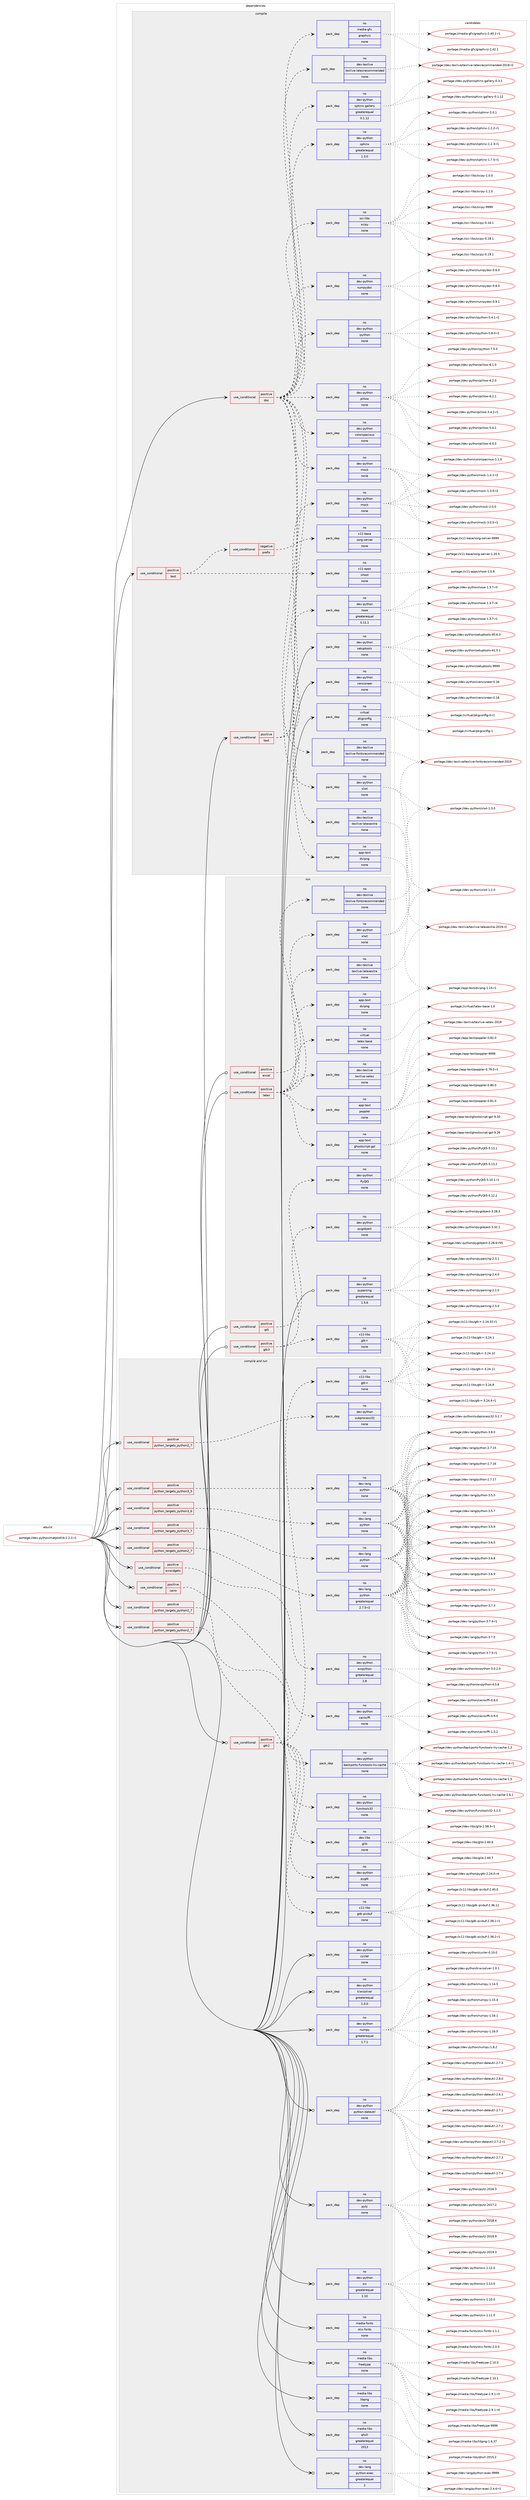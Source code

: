 digraph prolog {

# *************
# Graph options
# *************

newrank=true;
concentrate=true;
compound=true;
graph [rankdir=LR,fontname=Helvetica,fontsize=10,ranksep=1.5];#, ranksep=2.5, nodesep=0.2];
edge  [arrowhead=vee];
node  [fontname=Helvetica,fontsize=10];

# **********
# The ebuild
# **********

subgraph cluster_leftcol {
color=gray;
rank=same;
label=<<i>ebuild</i>>;
id [label="portage://dev-python/matplotlib-2.2.2-r1", color=red, width=4, href="../dev-python/matplotlib-2.2.2-r1.svg"];
}

# ****************
# The dependencies
# ****************

subgraph cluster_midcol {
color=gray;
label=<<i>dependencies</i>>;
subgraph cluster_compile {
fillcolor="#eeeeee";
style=filled;
label=<<i>compile</i>>;
subgraph cond31625 {
dependency148955 [label=<<TABLE BORDER="0" CELLBORDER="1" CELLSPACING="0" CELLPADDING="4"><TR><TD ROWSPAN="3" CELLPADDING="10">use_conditional</TD></TR><TR><TD>positive</TD></TR><TR><TD>doc</TD></TR></TABLE>>, shape=none, color=red];
subgraph pack114005 {
dependency148956 [label=<<TABLE BORDER="0" CELLBORDER="1" CELLSPACING="0" CELLPADDING="4" WIDTH="220"><TR><TD ROWSPAN="6" CELLPADDING="30">pack_dep</TD></TR><TR><TD WIDTH="110">no</TD></TR><TR><TD>app-text</TD></TR><TR><TD>dvipng</TD></TR><TR><TD>none</TD></TR><TR><TD></TD></TR></TABLE>>, shape=none, color=blue];
}
dependency148955:e -> dependency148956:w [weight=20,style="dashed",arrowhead="vee"];
subgraph pack114006 {
dependency148957 [label=<<TABLE BORDER="0" CELLBORDER="1" CELLSPACING="0" CELLPADDING="4" WIDTH="220"><TR><TD ROWSPAN="6" CELLPADDING="30">pack_dep</TD></TR><TR><TD WIDTH="110">no</TD></TR><TR><TD>dev-python</TD></TR><TR><TD>colorspacious</TD></TR><TR><TD>none</TD></TR><TR><TD></TD></TR></TABLE>>, shape=none, color=blue];
}
dependency148955:e -> dependency148957:w [weight=20,style="dashed",arrowhead="vee"];
subgraph pack114007 {
dependency148958 [label=<<TABLE BORDER="0" CELLBORDER="1" CELLSPACING="0" CELLPADDING="4" WIDTH="220"><TR><TD ROWSPAN="6" CELLPADDING="30">pack_dep</TD></TR><TR><TD WIDTH="110">no</TD></TR><TR><TD>dev-python</TD></TR><TR><TD>pillow</TD></TR><TR><TD>none</TD></TR><TR><TD></TD></TR></TABLE>>, shape=none, color=blue];
}
dependency148955:e -> dependency148958:w [weight=20,style="dashed",arrowhead="vee"];
subgraph pack114008 {
dependency148959 [label=<<TABLE BORDER="0" CELLBORDER="1" CELLSPACING="0" CELLPADDING="4" WIDTH="220"><TR><TD ROWSPAN="6" CELLPADDING="30">pack_dep</TD></TR><TR><TD WIDTH="110">no</TD></TR><TR><TD>dev-python</TD></TR><TR><TD>ipython</TD></TR><TR><TD>none</TD></TR><TR><TD></TD></TR></TABLE>>, shape=none, color=blue];
}
dependency148955:e -> dependency148959:w [weight=20,style="dashed",arrowhead="vee"];
subgraph pack114009 {
dependency148960 [label=<<TABLE BORDER="0" CELLBORDER="1" CELLSPACING="0" CELLPADDING="4" WIDTH="220"><TR><TD ROWSPAN="6" CELLPADDING="30">pack_dep</TD></TR><TR><TD WIDTH="110">no</TD></TR><TR><TD>dev-python</TD></TR><TR><TD>mock</TD></TR><TR><TD>none</TD></TR><TR><TD></TD></TR></TABLE>>, shape=none, color=blue];
}
dependency148955:e -> dependency148960:w [weight=20,style="dashed",arrowhead="vee"];
subgraph pack114010 {
dependency148961 [label=<<TABLE BORDER="0" CELLBORDER="1" CELLSPACING="0" CELLPADDING="4" WIDTH="220"><TR><TD ROWSPAN="6" CELLPADDING="30">pack_dep</TD></TR><TR><TD WIDTH="110">no</TD></TR><TR><TD>dev-python</TD></TR><TR><TD>numpydoc</TD></TR><TR><TD>none</TD></TR><TR><TD></TD></TR></TABLE>>, shape=none, color=blue];
}
dependency148955:e -> dependency148961:w [weight=20,style="dashed",arrowhead="vee"];
subgraph pack114011 {
dependency148962 [label=<<TABLE BORDER="0" CELLBORDER="1" CELLSPACING="0" CELLPADDING="4" WIDTH="220"><TR><TD ROWSPAN="6" CELLPADDING="30">pack_dep</TD></TR><TR><TD WIDTH="110">no</TD></TR><TR><TD>sci-libs</TD></TR><TR><TD>scipy</TD></TR><TR><TD>none</TD></TR><TR><TD></TD></TR></TABLE>>, shape=none, color=blue];
}
dependency148955:e -> dependency148962:w [weight=20,style="dashed",arrowhead="vee"];
subgraph pack114012 {
dependency148963 [label=<<TABLE BORDER="0" CELLBORDER="1" CELLSPACING="0" CELLPADDING="4" WIDTH="220"><TR><TD ROWSPAN="6" CELLPADDING="30">pack_dep</TD></TR><TR><TD WIDTH="110">no</TD></TR><TR><TD>dev-python</TD></TR><TR><TD>sphinx</TD></TR><TR><TD>greaterequal</TD></TR><TR><TD>1.3.0</TD></TR></TABLE>>, shape=none, color=blue];
}
dependency148955:e -> dependency148963:w [weight=20,style="dashed",arrowhead="vee"];
subgraph pack114013 {
dependency148964 [label=<<TABLE BORDER="0" CELLBORDER="1" CELLSPACING="0" CELLPADDING="4" WIDTH="220"><TR><TD ROWSPAN="6" CELLPADDING="30">pack_dep</TD></TR><TR><TD WIDTH="110">no</TD></TR><TR><TD>dev-python</TD></TR><TR><TD>sphinx-gallery</TD></TR><TR><TD>greaterequal</TD></TR><TR><TD>0.1.12</TD></TR></TABLE>>, shape=none, color=blue];
}
dependency148955:e -> dependency148964:w [weight=20,style="dashed",arrowhead="vee"];
subgraph pack114014 {
dependency148965 [label=<<TABLE BORDER="0" CELLBORDER="1" CELLSPACING="0" CELLPADDING="4" WIDTH="220"><TR><TD ROWSPAN="6" CELLPADDING="30">pack_dep</TD></TR><TR><TD WIDTH="110">no</TD></TR><TR><TD>dev-python</TD></TR><TR><TD>xlwt</TD></TR><TR><TD>none</TD></TR><TR><TD></TD></TR></TABLE>>, shape=none, color=blue];
}
dependency148955:e -> dependency148965:w [weight=20,style="dashed",arrowhead="vee"];
subgraph pack114015 {
dependency148966 [label=<<TABLE BORDER="0" CELLBORDER="1" CELLSPACING="0" CELLPADDING="4" WIDTH="220"><TR><TD ROWSPAN="6" CELLPADDING="30">pack_dep</TD></TR><TR><TD WIDTH="110">no</TD></TR><TR><TD>dev-texlive</TD></TR><TR><TD>texlive-latexextra</TD></TR><TR><TD>none</TD></TR><TR><TD></TD></TR></TABLE>>, shape=none, color=blue];
}
dependency148955:e -> dependency148966:w [weight=20,style="dashed",arrowhead="vee"];
subgraph pack114016 {
dependency148967 [label=<<TABLE BORDER="0" CELLBORDER="1" CELLSPACING="0" CELLPADDING="4" WIDTH="220"><TR><TD ROWSPAN="6" CELLPADDING="30">pack_dep</TD></TR><TR><TD WIDTH="110">no</TD></TR><TR><TD>dev-texlive</TD></TR><TR><TD>texlive-fontsrecommended</TD></TR><TR><TD>none</TD></TR><TR><TD></TD></TR></TABLE>>, shape=none, color=blue];
}
dependency148955:e -> dependency148967:w [weight=20,style="dashed",arrowhead="vee"];
subgraph pack114017 {
dependency148968 [label=<<TABLE BORDER="0" CELLBORDER="1" CELLSPACING="0" CELLPADDING="4" WIDTH="220"><TR><TD ROWSPAN="6" CELLPADDING="30">pack_dep</TD></TR><TR><TD WIDTH="110">no</TD></TR><TR><TD>dev-texlive</TD></TR><TR><TD>texlive-latexrecommended</TD></TR><TR><TD>none</TD></TR><TR><TD></TD></TR></TABLE>>, shape=none, color=blue];
}
dependency148955:e -> dependency148968:w [weight=20,style="dashed",arrowhead="vee"];
subgraph pack114018 {
dependency148969 [label=<<TABLE BORDER="0" CELLBORDER="1" CELLSPACING="0" CELLPADDING="4" WIDTH="220"><TR><TD ROWSPAN="6" CELLPADDING="30">pack_dep</TD></TR><TR><TD WIDTH="110">no</TD></TR><TR><TD>media-gfx</TD></TR><TR><TD>graphviz</TD></TR><TR><TD>none</TD></TR><TR><TD></TD></TR></TABLE>>, shape=none, color=blue];
}
dependency148955:e -> dependency148969:w [weight=20,style="dashed",arrowhead="vee"];
}
id:e -> dependency148955:w [weight=20,style="solid",arrowhead="vee"];
subgraph cond31626 {
dependency148970 [label=<<TABLE BORDER="0" CELLBORDER="1" CELLSPACING="0" CELLPADDING="4"><TR><TD ROWSPAN="3" CELLPADDING="10">use_conditional</TD></TR><TR><TD>positive</TD></TR><TR><TD>test</TD></TR></TABLE>>, shape=none, color=red];
subgraph cond31627 {
dependency148971 [label=<<TABLE BORDER="0" CELLBORDER="1" CELLSPACING="0" CELLPADDING="4"><TR><TD ROWSPAN="3" CELLPADDING="10">use_conditional</TD></TR><TR><TD>negative</TD></TR><TR><TD>prefix</TD></TR></TABLE>>, shape=none, color=red];
subgraph pack114019 {
dependency148972 [label=<<TABLE BORDER="0" CELLBORDER="1" CELLSPACING="0" CELLPADDING="4" WIDTH="220"><TR><TD ROWSPAN="6" CELLPADDING="30">pack_dep</TD></TR><TR><TD WIDTH="110">no</TD></TR><TR><TD>x11-base</TD></TR><TR><TD>xorg-server</TD></TR><TR><TD>none</TD></TR><TR><TD></TD></TR></TABLE>>, shape=none, color=blue];
}
dependency148971:e -> dependency148972:w [weight=20,style="dashed",arrowhead="vee"];
}
dependency148970:e -> dependency148971:w [weight=20,style="dashed",arrowhead="vee"];
subgraph pack114020 {
dependency148973 [label=<<TABLE BORDER="0" CELLBORDER="1" CELLSPACING="0" CELLPADDING="4" WIDTH="220"><TR><TD ROWSPAN="6" CELLPADDING="30">pack_dep</TD></TR><TR><TD WIDTH="110">no</TD></TR><TR><TD>x11-apps</TD></TR><TR><TD>xhost</TD></TR><TR><TD>none</TD></TR><TR><TD></TD></TR></TABLE>>, shape=none, color=blue];
}
dependency148970:e -> dependency148973:w [weight=20,style="dashed",arrowhead="vee"];
}
id:e -> dependency148970:w [weight=20,style="solid",arrowhead="vee"];
subgraph cond31628 {
dependency148974 [label=<<TABLE BORDER="0" CELLBORDER="1" CELLSPACING="0" CELLPADDING="4"><TR><TD ROWSPAN="3" CELLPADDING="10">use_conditional</TD></TR><TR><TD>positive</TD></TR><TR><TD>test</TD></TR></TABLE>>, shape=none, color=red];
subgraph pack114021 {
dependency148975 [label=<<TABLE BORDER="0" CELLBORDER="1" CELLSPACING="0" CELLPADDING="4" WIDTH="220"><TR><TD ROWSPAN="6" CELLPADDING="30">pack_dep</TD></TR><TR><TD WIDTH="110">no</TD></TR><TR><TD>dev-python</TD></TR><TR><TD>mock</TD></TR><TR><TD>none</TD></TR><TR><TD></TD></TR></TABLE>>, shape=none, color=blue];
}
dependency148974:e -> dependency148975:w [weight=20,style="dashed",arrowhead="vee"];
subgraph pack114022 {
dependency148976 [label=<<TABLE BORDER="0" CELLBORDER="1" CELLSPACING="0" CELLPADDING="4" WIDTH="220"><TR><TD ROWSPAN="6" CELLPADDING="30">pack_dep</TD></TR><TR><TD WIDTH="110">no</TD></TR><TR><TD>dev-python</TD></TR><TR><TD>nose</TD></TR><TR><TD>greaterequal</TD></TR><TR><TD>0.11.1</TD></TR></TABLE>>, shape=none, color=blue];
}
dependency148974:e -> dependency148976:w [weight=20,style="dashed",arrowhead="vee"];
}
id:e -> dependency148974:w [weight=20,style="solid",arrowhead="vee"];
subgraph pack114023 {
dependency148977 [label=<<TABLE BORDER="0" CELLBORDER="1" CELLSPACING="0" CELLPADDING="4" WIDTH="220"><TR><TD ROWSPAN="6" CELLPADDING="30">pack_dep</TD></TR><TR><TD WIDTH="110">no</TD></TR><TR><TD>dev-python</TD></TR><TR><TD>setuptools</TD></TR><TR><TD>none</TD></TR><TR><TD></TD></TR></TABLE>>, shape=none, color=blue];
}
id:e -> dependency148977:w [weight=20,style="solid",arrowhead="vee"];
subgraph pack114024 {
dependency148978 [label=<<TABLE BORDER="0" CELLBORDER="1" CELLSPACING="0" CELLPADDING="4" WIDTH="220"><TR><TD ROWSPAN="6" CELLPADDING="30">pack_dep</TD></TR><TR><TD WIDTH="110">no</TD></TR><TR><TD>dev-python</TD></TR><TR><TD>versioneer</TD></TR><TR><TD>none</TD></TR><TR><TD></TD></TR></TABLE>>, shape=none, color=blue];
}
id:e -> dependency148978:w [weight=20,style="solid",arrowhead="vee"];
subgraph pack114025 {
dependency148979 [label=<<TABLE BORDER="0" CELLBORDER="1" CELLSPACING="0" CELLPADDING="4" WIDTH="220"><TR><TD ROWSPAN="6" CELLPADDING="30">pack_dep</TD></TR><TR><TD WIDTH="110">no</TD></TR><TR><TD>virtual</TD></TR><TR><TD>pkgconfig</TD></TR><TR><TD>none</TD></TR><TR><TD></TD></TR></TABLE>>, shape=none, color=blue];
}
id:e -> dependency148979:w [weight=20,style="solid",arrowhead="vee"];
}
subgraph cluster_compileandrun {
fillcolor="#eeeeee";
style=filled;
label=<<i>compile and run</i>>;
subgraph cond31629 {
dependency148980 [label=<<TABLE BORDER="0" CELLBORDER="1" CELLSPACING="0" CELLPADDING="4"><TR><TD ROWSPAN="3" CELLPADDING="10">use_conditional</TD></TR><TR><TD>positive</TD></TR><TR><TD>cairo</TD></TR></TABLE>>, shape=none, color=red];
subgraph pack114026 {
dependency148981 [label=<<TABLE BORDER="0" CELLBORDER="1" CELLSPACING="0" CELLPADDING="4" WIDTH="220"><TR><TD ROWSPAN="6" CELLPADDING="30">pack_dep</TD></TR><TR><TD WIDTH="110">no</TD></TR><TR><TD>dev-python</TD></TR><TR><TD>cairocffi</TD></TR><TR><TD>none</TD></TR><TR><TD></TD></TR></TABLE>>, shape=none, color=blue];
}
dependency148980:e -> dependency148981:w [weight=20,style="dashed",arrowhead="vee"];
}
id:e -> dependency148980:w [weight=20,style="solid",arrowhead="odotvee"];
subgraph cond31630 {
dependency148982 [label=<<TABLE BORDER="0" CELLBORDER="1" CELLSPACING="0" CELLPADDING="4"><TR><TD ROWSPAN="3" CELLPADDING="10">use_conditional</TD></TR><TR><TD>positive</TD></TR><TR><TD>gtk2</TD></TR></TABLE>>, shape=none, color=red];
subgraph pack114027 {
dependency148983 [label=<<TABLE BORDER="0" CELLBORDER="1" CELLSPACING="0" CELLPADDING="4" WIDTH="220"><TR><TD ROWSPAN="6" CELLPADDING="30">pack_dep</TD></TR><TR><TD WIDTH="110">no</TD></TR><TR><TD>dev-libs</TD></TR><TR><TD>glib</TD></TR><TR><TD>none</TD></TR><TR><TD></TD></TR></TABLE>>, shape=none, color=blue];
}
dependency148982:e -> dependency148983:w [weight=20,style="dashed",arrowhead="vee"];
subgraph pack114028 {
dependency148984 [label=<<TABLE BORDER="0" CELLBORDER="1" CELLSPACING="0" CELLPADDING="4" WIDTH="220"><TR><TD ROWSPAN="6" CELLPADDING="30">pack_dep</TD></TR><TR><TD WIDTH="110">no</TD></TR><TR><TD>x11-libs</TD></TR><TR><TD>gdk-pixbuf</TD></TR><TR><TD>none</TD></TR><TR><TD></TD></TR></TABLE>>, shape=none, color=blue];
}
dependency148982:e -> dependency148984:w [weight=20,style="dashed",arrowhead="vee"];
subgraph pack114029 {
dependency148985 [label=<<TABLE BORDER="0" CELLBORDER="1" CELLSPACING="0" CELLPADDING="4" WIDTH="220"><TR><TD ROWSPAN="6" CELLPADDING="30">pack_dep</TD></TR><TR><TD WIDTH="110">no</TD></TR><TR><TD>x11-libs</TD></TR><TR><TD>gtk+</TD></TR><TR><TD>none</TD></TR><TR><TD></TD></TR></TABLE>>, shape=none, color=blue];
}
dependency148982:e -> dependency148985:w [weight=20,style="dashed",arrowhead="vee"];
subgraph pack114030 {
dependency148986 [label=<<TABLE BORDER="0" CELLBORDER="1" CELLSPACING="0" CELLPADDING="4" WIDTH="220"><TR><TD ROWSPAN="6" CELLPADDING="30">pack_dep</TD></TR><TR><TD WIDTH="110">no</TD></TR><TR><TD>dev-python</TD></TR><TR><TD>pygtk</TD></TR><TR><TD>none</TD></TR><TR><TD></TD></TR></TABLE>>, shape=none, color=blue];
}
dependency148982:e -> dependency148986:w [weight=20,style="dashed",arrowhead="vee"];
}
id:e -> dependency148982:w [weight=20,style="solid",arrowhead="odotvee"];
subgraph cond31631 {
dependency148987 [label=<<TABLE BORDER="0" CELLBORDER="1" CELLSPACING="0" CELLPADDING="4"><TR><TD ROWSPAN="3" CELLPADDING="10">use_conditional</TD></TR><TR><TD>positive</TD></TR><TR><TD>python_targets_python2_7</TD></TR></TABLE>>, shape=none, color=red];
subgraph pack114031 {
dependency148988 [label=<<TABLE BORDER="0" CELLBORDER="1" CELLSPACING="0" CELLPADDING="4" WIDTH="220"><TR><TD ROWSPAN="6" CELLPADDING="30">pack_dep</TD></TR><TR><TD WIDTH="110">no</TD></TR><TR><TD>dev-lang</TD></TR><TR><TD>python</TD></TR><TR><TD>greaterequal</TD></TR><TR><TD>2.7.5-r2</TD></TR></TABLE>>, shape=none, color=blue];
}
dependency148987:e -> dependency148988:w [weight=20,style="dashed",arrowhead="vee"];
}
id:e -> dependency148987:w [weight=20,style="solid",arrowhead="odotvee"];
subgraph cond31632 {
dependency148989 [label=<<TABLE BORDER="0" CELLBORDER="1" CELLSPACING="0" CELLPADDING="4"><TR><TD ROWSPAN="3" CELLPADDING="10">use_conditional</TD></TR><TR><TD>positive</TD></TR><TR><TD>python_targets_python2_7</TD></TR></TABLE>>, shape=none, color=red];
subgraph pack114032 {
dependency148990 [label=<<TABLE BORDER="0" CELLBORDER="1" CELLSPACING="0" CELLPADDING="4" WIDTH="220"><TR><TD ROWSPAN="6" CELLPADDING="30">pack_dep</TD></TR><TR><TD WIDTH="110">no</TD></TR><TR><TD>dev-python</TD></TR><TR><TD>backports-functools-lru-cache</TD></TR><TR><TD>none</TD></TR><TR><TD></TD></TR></TABLE>>, shape=none, color=blue];
}
dependency148989:e -> dependency148990:w [weight=20,style="dashed",arrowhead="vee"];
}
id:e -> dependency148989:w [weight=20,style="solid",arrowhead="odotvee"];
subgraph cond31633 {
dependency148991 [label=<<TABLE BORDER="0" CELLBORDER="1" CELLSPACING="0" CELLPADDING="4"><TR><TD ROWSPAN="3" CELLPADDING="10">use_conditional</TD></TR><TR><TD>positive</TD></TR><TR><TD>python_targets_python2_7</TD></TR></TABLE>>, shape=none, color=red];
subgraph pack114033 {
dependency148992 [label=<<TABLE BORDER="0" CELLBORDER="1" CELLSPACING="0" CELLPADDING="4" WIDTH="220"><TR><TD ROWSPAN="6" CELLPADDING="30">pack_dep</TD></TR><TR><TD WIDTH="110">no</TD></TR><TR><TD>dev-python</TD></TR><TR><TD>functools32</TD></TR><TR><TD>none</TD></TR><TR><TD></TD></TR></TABLE>>, shape=none, color=blue];
}
dependency148991:e -> dependency148992:w [weight=20,style="dashed",arrowhead="vee"];
}
id:e -> dependency148991:w [weight=20,style="solid",arrowhead="odotvee"];
subgraph cond31634 {
dependency148993 [label=<<TABLE BORDER="0" CELLBORDER="1" CELLSPACING="0" CELLPADDING="4"><TR><TD ROWSPAN="3" CELLPADDING="10">use_conditional</TD></TR><TR><TD>positive</TD></TR><TR><TD>python_targets_python2_7</TD></TR></TABLE>>, shape=none, color=red];
subgraph pack114034 {
dependency148994 [label=<<TABLE BORDER="0" CELLBORDER="1" CELLSPACING="0" CELLPADDING="4" WIDTH="220"><TR><TD ROWSPAN="6" CELLPADDING="30">pack_dep</TD></TR><TR><TD WIDTH="110">no</TD></TR><TR><TD>dev-python</TD></TR><TR><TD>subprocess32</TD></TR><TR><TD>none</TD></TR><TR><TD></TD></TR></TABLE>>, shape=none, color=blue];
}
dependency148993:e -> dependency148994:w [weight=20,style="dashed",arrowhead="vee"];
}
id:e -> dependency148993:w [weight=20,style="solid",arrowhead="odotvee"];
subgraph cond31635 {
dependency148995 [label=<<TABLE BORDER="0" CELLBORDER="1" CELLSPACING="0" CELLPADDING="4"><TR><TD ROWSPAN="3" CELLPADDING="10">use_conditional</TD></TR><TR><TD>positive</TD></TR><TR><TD>python_targets_python3_5</TD></TR></TABLE>>, shape=none, color=red];
subgraph pack114035 {
dependency148996 [label=<<TABLE BORDER="0" CELLBORDER="1" CELLSPACING="0" CELLPADDING="4" WIDTH="220"><TR><TD ROWSPAN="6" CELLPADDING="30">pack_dep</TD></TR><TR><TD WIDTH="110">no</TD></TR><TR><TD>dev-lang</TD></TR><TR><TD>python</TD></TR><TR><TD>none</TD></TR><TR><TD></TD></TR></TABLE>>, shape=none, color=blue];
}
dependency148995:e -> dependency148996:w [weight=20,style="dashed",arrowhead="vee"];
}
id:e -> dependency148995:w [weight=20,style="solid",arrowhead="odotvee"];
subgraph cond31636 {
dependency148997 [label=<<TABLE BORDER="0" CELLBORDER="1" CELLSPACING="0" CELLPADDING="4"><TR><TD ROWSPAN="3" CELLPADDING="10">use_conditional</TD></TR><TR><TD>positive</TD></TR><TR><TD>python_targets_python3_6</TD></TR></TABLE>>, shape=none, color=red];
subgraph pack114036 {
dependency148998 [label=<<TABLE BORDER="0" CELLBORDER="1" CELLSPACING="0" CELLPADDING="4" WIDTH="220"><TR><TD ROWSPAN="6" CELLPADDING="30">pack_dep</TD></TR><TR><TD WIDTH="110">no</TD></TR><TR><TD>dev-lang</TD></TR><TR><TD>python</TD></TR><TR><TD>none</TD></TR><TR><TD></TD></TR></TABLE>>, shape=none, color=blue];
}
dependency148997:e -> dependency148998:w [weight=20,style="dashed",arrowhead="vee"];
}
id:e -> dependency148997:w [weight=20,style="solid",arrowhead="odotvee"];
subgraph cond31637 {
dependency148999 [label=<<TABLE BORDER="0" CELLBORDER="1" CELLSPACING="0" CELLPADDING="4"><TR><TD ROWSPAN="3" CELLPADDING="10">use_conditional</TD></TR><TR><TD>positive</TD></TR><TR><TD>python_targets_python3_7</TD></TR></TABLE>>, shape=none, color=red];
subgraph pack114037 {
dependency149000 [label=<<TABLE BORDER="0" CELLBORDER="1" CELLSPACING="0" CELLPADDING="4" WIDTH="220"><TR><TD ROWSPAN="6" CELLPADDING="30">pack_dep</TD></TR><TR><TD WIDTH="110">no</TD></TR><TR><TD>dev-lang</TD></TR><TR><TD>python</TD></TR><TR><TD>none</TD></TR><TR><TD></TD></TR></TABLE>>, shape=none, color=blue];
}
dependency148999:e -> dependency149000:w [weight=20,style="dashed",arrowhead="vee"];
}
id:e -> dependency148999:w [weight=20,style="solid",arrowhead="odotvee"];
subgraph cond31638 {
dependency149001 [label=<<TABLE BORDER="0" CELLBORDER="1" CELLSPACING="0" CELLPADDING="4"><TR><TD ROWSPAN="3" CELLPADDING="10">use_conditional</TD></TR><TR><TD>positive</TD></TR><TR><TD>wxwidgets</TD></TR></TABLE>>, shape=none, color=red];
subgraph pack114038 {
dependency149002 [label=<<TABLE BORDER="0" CELLBORDER="1" CELLSPACING="0" CELLPADDING="4" WIDTH="220"><TR><TD ROWSPAN="6" CELLPADDING="30">pack_dep</TD></TR><TR><TD WIDTH="110">no</TD></TR><TR><TD>dev-python</TD></TR><TR><TD>wxpython</TD></TR><TR><TD>greaterequal</TD></TR><TR><TD>2.8</TD></TR></TABLE>>, shape=none, color=blue];
}
dependency149001:e -> dependency149002:w [weight=20,style="dashed",arrowhead="vee"];
}
id:e -> dependency149001:w [weight=20,style="solid",arrowhead="odotvee"];
subgraph pack114039 {
dependency149003 [label=<<TABLE BORDER="0" CELLBORDER="1" CELLSPACING="0" CELLPADDING="4" WIDTH="220"><TR><TD ROWSPAN="6" CELLPADDING="30">pack_dep</TD></TR><TR><TD WIDTH="110">no</TD></TR><TR><TD>dev-lang</TD></TR><TR><TD>python-exec</TD></TR><TR><TD>greaterequal</TD></TR><TR><TD>2</TD></TR></TABLE>>, shape=none, color=blue];
}
id:e -> dependency149003:w [weight=20,style="solid",arrowhead="odotvee"];
subgraph pack114040 {
dependency149004 [label=<<TABLE BORDER="0" CELLBORDER="1" CELLSPACING="0" CELLPADDING="4" WIDTH="220"><TR><TD ROWSPAN="6" CELLPADDING="30">pack_dep</TD></TR><TR><TD WIDTH="110">no</TD></TR><TR><TD>dev-python</TD></TR><TR><TD>cycler</TD></TR><TR><TD>none</TD></TR><TR><TD></TD></TR></TABLE>>, shape=none, color=blue];
}
id:e -> dependency149004:w [weight=20,style="solid",arrowhead="odotvee"];
subgraph pack114041 {
dependency149005 [label=<<TABLE BORDER="0" CELLBORDER="1" CELLSPACING="0" CELLPADDING="4" WIDTH="220"><TR><TD ROWSPAN="6" CELLPADDING="30">pack_dep</TD></TR><TR><TD WIDTH="110">no</TD></TR><TR><TD>dev-python</TD></TR><TR><TD>kiwisolver</TD></TR><TR><TD>greaterequal</TD></TR><TR><TD>1.0.0</TD></TR></TABLE>>, shape=none, color=blue];
}
id:e -> dependency149005:w [weight=20,style="solid",arrowhead="odotvee"];
subgraph pack114042 {
dependency149006 [label=<<TABLE BORDER="0" CELLBORDER="1" CELLSPACING="0" CELLPADDING="4" WIDTH="220"><TR><TD ROWSPAN="6" CELLPADDING="30">pack_dep</TD></TR><TR><TD WIDTH="110">no</TD></TR><TR><TD>dev-python</TD></TR><TR><TD>numpy</TD></TR><TR><TD>greaterequal</TD></TR><TR><TD>1.7.1</TD></TR></TABLE>>, shape=none, color=blue];
}
id:e -> dependency149006:w [weight=20,style="solid",arrowhead="odotvee"];
subgraph pack114043 {
dependency149007 [label=<<TABLE BORDER="0" CELLBORDER="1" CELLSPACING="0" CELLPADDING="4" WIDTH="220"><TR><TD ROWSPAN="6" CELLPADDING="30">pack_dep</TD></TR><TR><TD WIDTH="110">no</TD></TR><TR><TD>dev-python</TD></TR><TR><TD>python-dateutil</TD></TR><TR><TD>none</TD></TR><TR><TD></TD></TR></TABLE>>, shape=none, color=blue];
}
id:e -> dependency149007:w [weight=20,style="solid",arrowhead="odotvee"];
subgraph pack114044 {
dependency149008 [label=<<TABLE BORDER="0" CELLBORDER="1" CELLSPACING="0" CELLPADDING="4" WIDTH="220"><TR><TD ROWSPAN="6" CELLPADDING="30">pack_dep</TD></TR><TR><TD WIDTH="110">no</TD></TR><TR><TD>dev-python</TD></TR><TR><TD>pytz</TD></TR><TR><TD>none</TD></TR><TR><TD></TD></TR></TABLE>>, shape=none, color=blue];
}
id:e -> dependency149008:w [weight=20,style="solid",arrowhead="odotvee"];
subgraph pack114045 {
dependency149009 [label=<<TABLE BORDER="0" CELLBORDER="1" CELLSPACING="0" CELLPADDING="4" WIDTH="220"><TR><TD ROWSPAN="6" CELLPADDING="30">pack_dep</TD></TR><TR><TD WIDTH="110">no</TD></TR><TR><TD>dev-python</TD></TR><TR><TD>six</TD></TR><TR><TD>greaterequal</TD></TR><TR><TD>1.10</TD></TR></TABLE>>, shape=none, color=blue];
}
id:e -> dependency149009:w [weight=20,style="solid",arrowhead="odotvee"];
subgraph pack114046 {
dependency149010 [label=<<TABLE BORDER="0" CELLBORDER="1" CELLSPACING="0" CELLPADDING="4" WIDTH="220"><TR><TD ROWSPAN="6" CELLPADDING="30">pack_dep</TD></TR><TR><TD WIDTH="110">no</TD></TR><TR><TD>media-fonts</TD></TR><TR><TD>stix-fonts</TD></TR><TR><TD>none</TD></TR><TR><TD></TD></TR></TABLE>>, shape=none, color=blue];
}
id:e -> dependency149010:w [weight=20,style="solid",arrowhead="odotvee"];
subgraph pack114047 {
dependency149011 [label=<<TABLE BORDER="0" CELLBORDER="1" CELLSPACING="0" CELLPADDING="4" WIDTH="220"><TR><TD ROWSPAN="6" CELLPADDING="30">pack_dep</TD></TR><TR><TD WIDTH="110">no</TD></TR><TR><TD>media-libs</TD></TR><TR><TD>freetype</TD></TR><TR><TD>none</TD></TR><TR><TD></TD></TR></TABLE>>, shape=none, color=blue];
}
id:e -> dependency149011:w [weight=20,style="solid",arrowhead="odotvee"];
subgraph pack114048 {
dependency149012 [label=<<TABLE BORDER="0" CELLBORDER="1" CELLSPACING="0" CELLPADDING="4" WIDTH="220"><TR><TD ROWSPAN="6" CELLPADDING="30">pack_dep</TD></TR><TR><TD WIDTH="110">no</TD></TR><TR><TD>media-libs</TD></TR><TR><TD>libpng</TD></TR><TR><TD>none</TD></TR><TR><TD></TD></TR></TABLE>>, shape=none, color=blue];
}
id:e -> dependency149012:w [weight=20,style="solid",arrowhead="odotvee"];
subgraph pack114049 {
dependency149013 [label=<<TABLE BORDER="0" CELLBORDER="1" CELLSPACING="0" CELLPADDING="4" WIDTH="220"><TR><TD ROWSPAN="6" CELLPADDING="30">pack_dep</TD></TR><TR><TD WIDTH="110">no</TD></TR><TR><TD>media-libs</TD></TR><TR><TD>qhull</TD></TR><TR><TD>greaterequal</TD></TR><TR><TD>2013</TD></TR></TABLE>>, shape=none, color=blue];
}
id:e -> dependency149013:w [weight=20,style="solid",arrowhead="odotvee"];
}
subgraph cluster_run {
fillcolor="#eeeeee";
style=filled;
label=<<i>run</i>>;
subgraph cond31639 {
dependency149014 [label=<<TABLE BORDER="0" CELLBORDER="1" CELLSPACING="0" CELLPADDING="4"><TR><TD ROWSPAN="3" CELLPADDING="10">use_conditional</TD></TR><TR><TD>positive</TD></TR><TR><TD>excel</TD></TR></TABLE>>, shape=none, color=red];
subgraph pack114050 {
dependency149015 [label=<<TABLE BORDER="0" CELLBORDER="1" CELLSPACING="0" CELLPADDING="4" WIDTH="220"><TR><TD ROWSPAN="6" CELLPADDING="30">pack_dep</TD></TR><TR><TD WIDTH="110">no</TD></TR><TR><TD>dev-python</TD></TR><TR><TD>xlwt</TD></TR><TR><TD>none</TD></TR><TR><TD></TD></TR></TABLE>>, shape=none, color=blue];
}
dependency149014:e -> dependency149015:w [weight=20,style="dashed",arrowhead="vee"];
}
id:e -> dependency149014:w [weight=20,style="solid",arrowhead="odot"];
subgraph cond31640 {
dependency149016 [label=<<TABLE BORDER="0" CELLBORDER="1" CELLSPACING="0" CELLPADDING="4"><TR><TD ROWSPAN="3" CELLPADDING="10">use_conditional</TD></TR><TR><TD>positive</TD></TR><TR><TD>gtk3</TD></TR></TABLE>>, shape=none, color=red];
subgraph pack114051 {
dependency149017 [label=<<TABLE BORDER="0" CELLBORDER="1" CELLSPACING="0" CELLPADDING="4" WIDTH="220"><TR><TD ROWSPAN="6" CELLPADDING="30">pack_dep</TD></TR><TR><TD WIDTH="110">no</TD></TR><TR><TD>dev-python</TD></TR><TR><TD>pygobject</TD></TR><TR><TD>none</TD></TR><TR><TD></TD></TR></TABLE>>, shape=none, color=blue];
}
dependency149016:e -> dependency149017:w [weight=20,style="dashed",arrowhead="vee"];
subgraph pack114052 {
dependency149018 [label=<<TABLE BORDER="0" CELLBORDER="1" CELLSPACING="0" CELLPADDING="4" WIDTH="220"><TR><TD ROWSPAN="6" CELLPADDING="30">pack_dep</TD></TR><TR><TD WIDTH="110">no</TD></TR><TR><TD>x11-libs</TD></TR><TR><TD>gtk+</TD></TR><TR><TD>none</TD></TR><TR><TD></TD></TR></TABLE>>, shape=none, color=blue];
}
dependency149016:e -> dependency149018:w [weight=20,style="dashed",arrowhead="vee"];
}
id:e -> dependency149016:w [weight=20,style="solid",arrowhead="odot"];
subgraph cond31641 {
dependency149019 [label=<<TABLE BORDER="0" CELLBORDER="1" CELLSPACING="0" CELLPADDING="4"><TR><TD ROWSPAN="3" CELLPADDING="10">use_conditional</TD></TR><TR><TD>positive</TD></TR><TR><TD>latex</TD></TR></TABLE>>, shape=none, color=red];
subgraph pack114053 {
dependency149020 [label=<<TABLE BORDER="0" CELLBORDER="1" CELLSPACING="0" CELLPADDING="4" WIDTH="220"><TR><TD ROWSPAN="6" CELLPADDING="30">pack_dep</TD></TR><TR><TD WIDTH="110">no</TD></TR><TR><TD>virtual</TD></TR><TR><TD>latex-base</TD></TR><TR><TD>none</TD></TR><TR><TD></TD></TR></TABLE>>, shape=none, color=blue];
}
dependency149019:e -> dependency149020:w [weight=20,style="dashed",arrowhead="vee"];
subgraph pack114054 {
dependency149021 [label=<<TABLE BORDER="0" CELLBORDER="1" CELLSPACING="0" CELLPADDING="4" WIDTH="220"><TR><TD ROWSPAN="6" CELLPADDING="30">pack_dep</TD></TR><TR><TD WIDTH="110">no</TD></TR><TR><TD>app-text</TD></TR><TR><TD>ghostscript-gpl</TD></TR><TR><TD>none</TD></TR><TR><TD></TD></TR></TABLE>>, shape=none, color=blue];
}
dependency149019:e -> dependency149021:w [weight=20,style="dashed",arrowhead="vee"];
subgraph pack114055 {
dependency149022 [label=<<TABLE BORDER="0" CELLBORDER="1" CELLSPACING="0" CELLPADDING="4" WIDTH="220"><TR><TD ROWSPAN="6" CELLPADDING="30">pack_dep</TD></TR><TR><TD WIDTH="110">no</TD></TR><TR><TD>app-text</TD></TR><TR><TD>dvipng</TD></TR><TR><TD>none</TD></TR><TR><TD></TD></TR></TABLE>>, shape=none, color=blue];
}
dependency149019:e -> dependency149022:w [weight=20,style="dashed",arrowhead="vee"];
subgraph pack114056 {
dependency149023 [label=<<TABLE BORDER="0" CELLBORDER="1" CELLSPACING="0" CELLPADDING="4" WIDTH="220"><TR><TD ROWSPAN="6" CELLPADDING="30">pack_dep</TD></TR><TR><TD WIDTH="110">no</TD></TR><TR><TD>app-text</TD></TR><TR><TD>poppler</TD></TR><TR><TD>none</TD></TR><TR><TD></TD></TR></TABLE>>, shape=none, color=blue];
}
dependency149019:e -> dependency149023:w [weight=20,style="dashed",arrowhead="vee"];
subgraph pack114057 {
dependency149024 [label=<<TABLE BORDER="0" CELLBORDER="1" CELLSPACING="0" CELLPADDING="4" WIDTH="220"><TR><TD ROWSPAN="6" CELLPADDING="30">pack_dep</TD></TR><TR><TD WIDTH="110">no</TD></TR><TR><TD>dev-texlive</TD></TR><TR><TD>texlive-fontsrecommended</TD></TR><TR><TD>none</TD></TR><TR><TD></TD></TR></TABLE>>, shape=none, color=blue];
}
dependency149019:e -> dependency149024:w [weight=20,style="dashed",arrowhead="vee"];
subgraph pack114058 {
dependency149025 [label=<<TABLE BORDER="0" CELLBORDER="1" CELLSPACING="0" CELLPADDING="4" WIDTH="220"><TR><TD ROWSPAN="6" CELLPADDING="30">pack_dep</TD></TR><TR><TD WIDTH="110">no</TD></TR><TR><TD>dev-texlive</TD></TR><TR><TD>texlive-latexextra</TD></TR><TR><TD>none</TD></TR><TR><TD></TD></TR></TABLE>>, shape=none, color=blue];
}
dependency149019:e -> dependency149025:w [weight=20,style="dashed",arrowhead="vee"];
subgraph pack114059 {
dependency149026 [label=<<TABLE BORDER="0" CELLBORDER="1" CELLSPACING="0" CELLPADDING="4" WIDTH="220"><TR><TD ROWSPAN="6" CELLPADDING="30">pack_dep</TD></TR><TR><TD WIDTH="110">no</TD></TR><TR><TD>dev-texlive</TD></TR><TR><TD>texlive-xetex</TD></TR><TR><TD>none</TD></TR><TR><TD></TD></TR></TABLE>>, shape=none, color=blue];
}
dependency149019:e -> dependency149026:w [weight=20,style="dashed",arrowhead="vee"];
}
id:e -> dependency149019:w [weight=20,style="solid",arrowhead="odot"];
subgraph cond31642 {
dependency149027 [label=<<TABLE BORDER="0" CELLBORDER="1" CELLSPACING="0" CELLPADDING="4"><TR><TD ROWSPAN="3" CELLPADDING="10">use_conditional</TD></TR><TR><TD>positive</TD></TR><TR><TD>qt5</TD></TR></TABLE>>, shape=none, color=red];
subgraph pack114060 {
dependency149028 [label=<<TABLE BORDER="0" CELLBORDER="1" CELLSPACING="0" CELLPADDING="4" WIDTH="220"><TR><TD ROWSPAN="6" CELLPADDING="30">pack_dep</TD></TR><TR><TD WIDTH="110">no</TD></TR><TR><TD>dev-python</TD></TR><TR><TD>PyQt5</TD></TR><TR><TD>none</TD></TR><TR><TD></TD></TR></TABLE>>, shape=none, color=blue];
}
dependency149027:e -> dependency149028:w [weight=20,style="dashed",arrowhead="vee"];
}
id:e -> dependency149027:w [weight=20,style="solid",arrowhead="odot"];
subgraph pack114061 {
dependency149029 [label=<<TABLE BORDER="0" CELLBORDER="1" CELLSPACING="0" CELLPADDING="4" WIDTH="220"><TR><TD ROWSPAN="6" CELLPADDING="30">pack_dep</TD></TR><TR><TD WIDTH="110">no</TD></TR><TR><TD>dev-python</TD></TR><TR><TD>pyparsing</TD></TR><TR><TD>greaterequal</TD></TR><TR><TD>1.5.6</TD></TR></TABLE>>, shape=none, color=blue];
}
id:e -> dependency149029:w [weight=20,style="solid",arrowhead="odot"];
}
}

# **************
# The candidates
# **************

subgraph cluster_choices {
rank=same;
color=gray;
label=<<i>candidates</i>>;

subgraph choice114005 {
color=black;
nodesep=1;
choiceportage97112112451161011201164710011810511211010345494649534511449 [label="portage://app-text/dvipng-1.15-r1", color=red, width=4,href="../app-text/dvipng-1.15-r1.svg"];
dependency148956:e -> choiceportage97112112451161011201164710011810511211010345494649534511449:w [style=dotted,weight="100"];
}
subgraph choice114006 {
color=black;
nodesep=1;
choiceportage1001011184511212111610411111047991111081111141151129799105111117115454946494648 [label="portage://dev-python/colorspacious-1.1.0", color=red, width=4,href="../dev-python/colorspacious-1.1.0.svg"];
dependency148957:e -> choiceportage1001011184511212111610411111047991111081111141151129799105111117115454946494648:w [style=dotted,weight="100"];
}
subgraph choice114007 {
color=black;
nodesep=1;
choiceportage10010111845112121116104111110471121051081081111194551465246504511449 [label="portage://dev-python/pillow-3.4.2-r1", color=red, width=4,href="../dev-python/pillow-3.4.2-r1.svg"];
choiceportage1001011184511212111610411111047112105108108111119455346524649 [label="portage://dev-python/pillow-5.4.1", color=red, width=4,href="../dev-python/pillow-5.4.1.svg"];
choiceportage1001011184511212111610411111047112105108108111119455446484648 [label="portage://dev-python/pillow-6.0.0", color=red, width=4,href="../dev-python/pillow-6.0.0.svg"];
choiceportage1001011184511212111610411111047112105108108111119455446494648 [label="portage://dev-python/pillow-6.1.0", color=red, width=4,href="../dev-python/pillow-6.1.0.svg"];
choiceportage1001011184511212111610411111047112105108108111119455446504648 [label="portage://dev-python/pillow-6.2.0", color=red, width=4,href="../dev-python/pillow-6.2.0.svg"];
choiceportage1001011184511212111610411111047112105108108111119455446504649 [label="portage://dev-python/pillow-6.2.1", color=red, width=4,href="../dev-python/pillow-6.2.1.svg"];
dependency148958:e -> choiceportage10010111845112121116104111110471121051081081111194551465246504511449:w [style=dotted,weight="100"];
dependency148958:e -> choiceportage1001011184511212111610411111047112105108108111119455346524649:w [style=dotted,weight="100"];
dependency148958:e -> choiceportage1001011184511212111610411111047112105108108111119455446484648:w [style=dotted,weight="100"];
dependency148958:e -> choiceportage1001011184511212111610411111047112105108108111119455446494648:w [style=dotted,weight="100"];
dependency148958:e -> choiceportage1001011184511212111610411111047112105108108111119455446504648:w [style=dotted,weight="100"];
dependency148958:e -> choiceportage1001011184511212111610411111047112105108108111119455446504649:w [style=dotted,weight="100"];
}
subgraph choice114008 {
color=black;
nodesep=1;
choiceportage10010111845112121116104111110471051121211161041111104553465246494511450 [label="portage://dev-python/ipython-5.4.1-r2", color=red, width=4,href="../dev-python/ipython-5.4.1-r2.svg"];
choiceportage10010111845112121116104111110471051121211161041111104553465646484511449 [label="portage://dev-python/ipython-5.8.0-r1", color=red, width=4,href="../dev-python/ipython-5.8.0-r1.svg"];
choiceportage1001011184511212111610411111047105112121116104111110455546534648 [label="portage://dev-python/ipython-7.5.0", color=red, width=4,href="../dev-python/ipython-7.5.0.svg"];
dependency148959:e -> choiceportage10010111845112121116104111110471051121211161041111104553465246494511450:w [style=dotted,weight="100"];
dependency148959:e -> choiceportage10010111845112121116104111110471051121211161041111104553465646484511449:w [style=dotted,weight="100"];
dependency148959:e -> choiceportage1001011184511212111610411111047105112121116104111110455546534648:w [style=dotted,weight="100"];
}
subgraph choice114009 {
color=black;
nodesep=1;
choiceportage1001011184511212111610411111047109111991074549464846494511450 [label="portage://dev-python/mock-1.0.1-r2", color=red, width=4,href="../dev-python/mock-1.0.1-r2.svg"];
choiceportage1001011184511212111610411111047109111991074549465146484511450 [label="portage://dev-python/mock-1.3.0-r2", color=red, width=4,href="../dev-python/mock-1.3.0-r2.svg"];
choiceportage100101118451121211161041111104710911199107455046484648 [label="portage://dev-python/mock-2.0.0", color=red, width=4,href="../dev-python/mock-2.0.0.svg"];
choiceportage1001011184511212111610411111047109111991074551464846534511449 [label="portage://dev-python/mock-3.0.5-r1", color=red, width=4,href="../dev-python/mock-3.0.5-r1.svg"];
dependency148960:e -> choiceportage1001011184511212111610411111047109111991074549464846494511450:w [style=dotted,weight="100"];
dependency148960:e -> choiceportage1001011184511212111610411111047109111991074549465146484511450:w [style=dotted,weight="100"];
dependency148960:e -> choiceportage100101118451121211161041111104710911199107455046484648:w [style=dotted,weight="100"];
dependency148960:e -> choiceportage1001011184511212111610411111047109111991074551464846534511449:w [style=dotted,weight="100"];
}
subgraph choice114010 {
color=black;
nodesep=1;
choiceportage100101118451121211161041111104711011710911212110011199454846544648 [label="portage://dev-python/numpydoc-0.6.0", color=red, width=4,href="../dev-python/numpydoc-0.6.0.svg"];
choiceportage100101118451121211161041111104711011710911212110011199454846564648 [label="portage://dev-python/numpydoc-0.8.0", color=red, width=4,href="../dev-python/numpydoc-0.8.0.svg"];
choiceportage100101118451121211161041111104711011710911212110011199454846574649 [label="portage://dev-python/numpydoc-0.9.1", color=red, width=4,href="../dev-python/numpydoc-0.9.1.svg"];
dependency148961:e -> choiceportage100101118451121211161041111104711011710911212110011199454846544648:w [style=dotted,weight="100"];
dependency148961:e -> choiceportage100101118451121211161041111104711011710911212110011199454846564648:w [style=dotted,weight="100"];
dependency148961:e -> choiceportage100101118451121211161041111104711011710911212110011199454846574649:w [style=dotted,weight="100"];
}
subgraph choice114011 {
color=black;
nodesep=1;
choiceportage115991054510810598115471159910511212145484649544649 [label="portage://sci-libs/scipy-0.16.1", color=red, width=4,href="../sci-libs/scipy-0.16.1.svg"];
choiceportage115991054510810598115471159910511212145484649564649 [label="portage://sci-libs/scipy-0.18.1", color=red, width=4,href="../sci-libs/scipy-0.18.1.svg"];
choiceportage115991054510810598115471159910511212145484649574649 [label="portage://sci-libs/scipy-0.19.1", color=red, width=4,href="../sci-libs/scipy-0.19.1.svg"];
choiceportage1159910545108105981154711599105112121454946484648 [label="portage://sci-libs/scipy-1.0.0", color=red, width=4,href="../sci-libs/scipy-1.0.0.svg"];
choiceportage1159910545108105981154711599105112121454946494648 [label="portage://sci-libs/scipy-1.1.0", color=red, width=4,href="../sci-libs/scipy-1.1.0.svg"];
choiceportage11599105451081059811547115991051121214557575757 [label="portage://sci-libs/scipy-9999", color=red, width=4,href="../sci-libs/scipy-9999.svg"];
dependency148962:e -> choiceportage115991054510810598115471159910511212145484649544649:w [style=dotted,weight="100"];
dependency148962:e -> choiceportage115991054510810598115471159910511212145484649564649:w [style=dotted,weight="100"];
dependency148962:e -> choiceportage115991054510810598115471159910511212145484649574649:w [style=dotted,weight="100"];
dependency148962:e -> choiceportage1159910545108105981154711599105112121454946484648:w [style=dotted,weight="100"];
dependency148962:e -> choiceportage1159910545108105981154711599105112121454946494648:w [style=dotted,weight="100"];
dependency148962:e -> choiceportage11599105451081059811547115991051121214557575757:w [style=dotted,weight="100"];
}
subgraph choice114012 {
color=black;
nodesep=1;
choiceportage10010111845112121116104111110471151121041051101204549465046504511449 [label="portage://dev-python/sphinx-1.2.2-r1", color=red, width=4,href="../dev-python/sphinx-1.2.2-r1.svg"];
choiceportage10010111845112121116104111110471151121041051101204549465046514511449 [label="portage://dev-python/sphinx-1.2.3-r1", color=red, width=4,href="../dev-python/sphinx-1.2.3-r1.svg"];
choiceportage10010111845112121116104111110471151121041051101204549465546534511449 [label="portage://dev-python/sphinx-1.7.5-r1", color=red, width=4,href="../dev-python/sphinx-1.7.5-r1.svg"];
choiceportage1001011184511212111610411111047115112104105110120455046484649 [label="portage://dev-python/sphinx-2.0.1", color=red, width=4,href="../dev-python/sphinx-2.0.1.svg"];
dependency148963:e -> choiceportage10010111845112121116104111110471151121041051101204549465046504511449:w [style=dotted,weight="100"];
dependency148963:e -> choiceportage10010111845112121116104111110471151121041051101204549465046514511449:w [style=dotted,weight="100"];
dependency148963:e -> choiceportage10010111845112121116104111110471151121041051101204549465546534511449:w [style=dotted,weight="100"];
dependency148963:e -> choiceportage1001011184511212111610411111047115112104105110120455046484649:w [style=dotted,weight="100"];
}
subgraph choice114013 {
color=black;
nodesep=1;
choiceportage1001011184511212111610411111047115112104105110120451039710810810111412145484649464950 [label="portage://dev-python/sphinx-gallery-0.1.12", color=red, width=4,href="../dev-python/sphinx-gallery-0.1.12.svg"];
choiceportage10010111845112121116104111110471151121041051101204510397108108101114121454846514649 [label="portage://dev-python/sphinx-gallery-0.3.1", color=red, width=4,href="../dev-python/sphinx-gallery-0.3.1.svg"];
dependency148964:e -> choiceportage1001011184511212111610411111047115112104105110120451039710810810111412145484649464950:w [style=dotted,weight="100"];
dependency148964:e -> choiceportage10010111845112121116104111110471151121041051101204510397108108101114121454846514649:w [style=dotted,weight="100"];
}
subgraph choice114014 {
color=black;
nodesep=1;
choiceportage1001011184511212111610411111047120108119116454946504648 [label="portage://dev-python/xlwt-1.2.0", color=red, width=4,href="../dev-python/xlwt-1.2.0.svg"];
choiceportage1001011184511212111610411111047120108119116454946514648 [label="portage://dev-python/xlwt-1.3.0", color=red, width=4,href="../dev-python/xlwt-1.3.0.svg"];
dependency148965:e -> choiceportage1001011184511212111610411111047120108119116454946504648:w [style=dotted,weight="100"];
dependency148965:e -> choiceportage1001011184511212111610411111047120108119116454946514648:w [style=dotted,weight="100"];
}
subgraph choice114015 {
color=black;
nodesep=1;
choiceportage100101118451161011201081051181014711610112010810511810145108971161011201011201161149745504849574511450 [label="portage://dev-texlive/texlive-latexextra-2019-r2", color=red, width=4,href="../dev-texlive/texlive-latexextra-2019-r2.svg"];
dependency148966:e -> choiceportage100101118451161011201081051181014711610112010810511810145108971161011201011201161149745504849574511450:w [style=dotted,weight="100"];
}
subgraph choice114016 {
color=black;
nodesep=1;
choiceportage100101118451161011201081051181014711610112010810511810145102111110116115114101991111091091011101001011004550484957 [label="portage://dev-texlive/texlive-fontsrecommended-2019", color=red, width=4,href="../dev-texlive/texlive-fontsrecommended-2019.svg"];
dependency148967:e -> choiceportage100101118451161011201081051181014711610112010810511810145102111110116115114101991111091091011101001011004550484957:w [style=dotted,weight="100"];
}
subgraph choice114017 {
color=black;
nodesep=1;
choiceportage100101118451161011201081051181014711610112010810511810145108971161011201141019911110910910111010010110045504849574511450 [label="portage://dev-texlive/texlive-latexrecommended-2019-r2", color=red, width=4,href="../dev-texlive/texlive-latexrecommended-2019-r2.svg"];
dependency148968:e -> choiceportage100101118451161011201081051181014711610112010810511810145108971161011201141019911110910910111010010110045504849574511450:w [style=dotted,weight="100"];
}
subgraph choice114018 {
color=black;
nodesep=1;
choiceportage10910110010597451031021204710311497112104118105122455046524846494511449 [label="portage://media-gfx/graphviz-2.40.1-r1", color=red, width=4,href="../media-gfx/graphviz-2.40.1-r1.svg"];
choiceportage1091011001059745103102120471031149711210411810512245504652504649 [label="portage://media-gfx/graphviz-2.42.1", color=red, width=4,href="../media-gfx/graphviz-2.42.1.svg"];
dependency148969:e -> choiceportage10910110010597451031021204710311497112104118105122455046524846494511449:w [style=dotted,weight="100"];
dependency148969:e -> choiceportage1091011001059745103102120471031149711210411810512245504652504649:w [style=dotted,weight="100"];
}
subgraph choice114019 {
color=black;
nodesep=1;
choiceportage1204949459897115101471201111141034511510111411810111445494650484653 [label="portage://x11-base/xorg-server-1.20.5", color=red, width=4,href="../x11-base/xorg-server-1.20.5.svg"];
choiceportage120494945989711510147120111114103451151011141181011144557575757 [label="portage://x11-base/xorg-server-9999", color=red, width=4,href="../x11-base/xorg-server-9999.svg"];
dependency148972:e -> choiceportage1204949459897115101471201111141034511510111411810111445494650484653:w [style=dotted,weight="100"];
dependency148972:e -> choiceportage120494945989711510147120111114103451151011141181011144557575757:w [style=dotted,weight="100"];
}
subgraph choice114020 {
color=black;
nodesep=1;
choiceportage1204949459711211211547120104111115116454946484656 [label="portage://x11-apps/xhost-1.0.8", color=red, width=4,href="../x11-apps/xhost-1.0.8.svg"];
dependency148973:e -> choiceportage1204949459711211211547120104111115116454946484656:w [style=dotted,weight="100"];
}
subgraph choice114021 {
color=black;
nodesep=1;
choiceportage1001011184511212111610411111047109111991074549464846494511450 [label="portage://dev-python/mock-1.0.1-r2", color=red, width=4,href="../dev-python/mock-1.0.1-r2.svg"];
choiceportage1001011184511212111610411111047109111991074549465146484511450 [label="portage://dev-python/mock-1.3.0-r2", color=red, width=4,href="../dev-python/mock-1.3.0-r2.svg"];
choiceportage100101118451121211161041111104710911199107455046484648 [label="portage://dev-python/mock-2.0.0", color=red, width=4,href="../dev-python/mock-2.0.0.svg"];
choiceportage1001011184511212111610411111047109111991074551464846534511449 [label="portage://dev-python/mock-3.0.5-r1", color=red, width=4,href="../dev-python/mock-3.0.5-r1.svg"];
dependency148975:e -> choiceportage1001011184511212111610411111047109111991074549464846494511450:w [style=dotted,weight="100"];
dependency148975:e -> choiceportage1001011184511212111610411111047109111991074549465146484511450:w [style=dotted,weight="100"];
dependency148975:e -> choiceportage100101118451121211161041111104710911199107455046484648:w [style=dotted,weight="100"];
dependency148975:e -> choiceportage1001011184511212111610411111047109111991074551464846534511449:w [style=dotted,weight="100"];
}
subgraph choice114022 {
color=black;
nodesep=1;
choiceportage10010111845112121116104111110471101111151014549465146554511449 [label="portage://dev-python/nose-1.3.7-r1", color=red, width=4,href="../dev-python/nose-1.3.7-r1.svg"];
choiceportage10010111845112121116104111110471101111151014549465146554511451 [label="portage://dev-python/nose-1.3.7-r3", color=red, width=4,href="../dev-python/nose-1.3.7-r3.svg"];
choiceportage10010111845112121116104111110471101111151014549465146554511452 [label="portage://dev-python/nose-1.3.7-r4", color=red, width=4,href="../dev-python/nose-1.3.7-r4.svg"];
dependency148976:e -> choiceportage10010111845112121116104111110471101111151014549465146554511449:w [style=dotted,weight="100"];
dependency148976:e -> choiceportage10010111845112121116104111110471101111151014549465146554511451:w [style=dotted,weight="100"];
dependency148976:e -> choiceportage10010111845112121116104111110471101111151014549465146554511452:w [style=dotted,weight="100"];
}
subgraph choice114023 {
color=black;
nodesep=1;
choiceportage100101118451121211161041111104711510111611711211611111110811545524846544651 [label="portage://dev-python/setuptools-40.6.3", color=red, width=4,href="../dev-python/setuptools-40.6.3.svg"];
choiceportage100101118451121211161041111104711510111611711211611111110811545524946534649 [label="portage://dev-python/setuptools-41.5.1", color=red, width=4,href="../dev-python/setuptools-41.5.1.svg"];
choiceportage10010111845112121116104111110471151011161171121161111111081154557575757 [label="portage://dev-python/setuptools-9999", color=red, width=4,href="../dev-python/setuptools-9999.svg"];
dependency148977:e -> choiceportage100101118451121211161041111104711510111611711211611111110811545524846544651:w [style=dotted,weight="100"];
dependency148977:e -> choiceportage100101118451121211161041111104711510111611711211611111110811545524946534649:w [style=dotted,weight="100"];
dependency148977:e -> choiceportage10010111845112121116104111110471151011161171121161111111081154557575757:w [style=dotted,weight="100"];
}
subgraph choice114024 {
color=black;
nodesep=1;
choiceportage10010111845112121116104111110471181011141151051111101011011144548464954 [label="portage://dev-python/versioneer-0.16", color=red, width=4,href="../dev-python/versioneer-0.16.svg"];
choiceportage10010111845112121116104111110471181011141151051111101011011144548464956 [label="portage://dev-python/versioneer-0.18", color=red, width=4,href="../dev-python/versioneer-0.18.svg"];
dependency148978:e -> choiceportage10010111845112121116104111110471181011141151051111101011011144548464954:w [style=dotted,weight="100"];
dependency148978:e -> choiceportage10010111845112121116104111110471181011141151051111101011011144548464956:w [style=dotted,weight="100"];
}
subgraph choice114025 {
color=black;
nodesep=1;
choiceportage11810511411611797108471121071039911111010210510345484511449 [label="portage://virtual/pkgconfig-0-r1", color=red, width=4,href="../virtual/pkgconfig-0-r1.svg"];
choiceportage1181051141161179710847112107103991111101021051034549 [label="portage://virtual/pkgconfig-1", color=red, width=4,href="../virtual/pkgconfig-1.svg"];
dependency148979:e -> choiceportage11810511411611797108471121071039911111010210510345484511449:w [style=dotted,weight="100"];
dependency148979:e -> choiceportage1181051141161179710847112107103991111101021051034549:w [style=dotted,weight="100"];
}
subgraph choice114026 {
color=black;
nodesep=1;
choiceportage1001011184511212111610411111047999710511411199102102105454846564648 [label="portage://dev-python/cairocffi-0.8.0", color=red, width=4,href="../dev-python/cairocffi-0.8.0.svg"];
choiceportage1001011184511212111610411111047999710511411199102102105454846574648 [label="portage://dev-python/cairocffi-0.9.0", color=red, width=4,href="../dev-python/cairocffi-0.9.0.svg"];
choiceportage1001011184511212111610411111047999710511411199102102105454946484650 [label="portage://dev-python/cairocffi-1.0.2", color=red, width=4,href="../dev-python/cairocffi-1.0.2.svg"];
dependency148981:e -> choiceportage1001011184511212111610411111047999710511411199102102105454846564648:w [style=dotted,weight="100"];
dependency148981:e -> choiceportage1001011184511212111610411111047999710511411199102102105454846574648:w [style=dotted,weight="100"];
dependency148981:e -> choiceportage1001011184511212111610411111047999710511411199102102105454946484650:w [style=dotted,weight="100"];
}
subgraph choice114027 {
color=black;
nodesep=1;
choiceportage10010111845108105981154710310810598455046535646514511449 [label="portage://dev-libs/glib-2.58.3-r1", color=red, width=4,href="../dev-libs/glib-2.58.3-r1.svg"];
choiceportage1001011184510810598115471031081059845504654484654 [label="portage://dev-libs/glib-2.60.6", color=red, width=4,href="../dev-libs/glib-2.60.6.svg"];
choiceportage1001011184510810598115471031081059845504654484655 [label="portage://dev-libs/glib-2.60.7", color=red, width=4,href="../dev-libs/glib-2.60.7.svg"];
dependency148983:e -> choiceportage10010111845108105981154710310810598455046535646514511449:w [style=dotted,weight="100"];
dependency148983:e -> choiceportage1001011184510810598115471031081059845504654484654:w [style=dotted,weight="100"];
dependency148983:e -> choiceportage1001011184510810598115471031081059845504654484655:w [style=dotted,weight="100"];
}
subgraph choice114028 {
color=black;
nodesep=1;
choiceportage120494945108105981154710310010745112105120981171024550465154464950 [label="portage://x11-libs/gdk-pixbuf-2.36.12", color=red, width=4,href="../x11-libs/gdk-pixbuf-2.36.12.svg"];
choiceportage12049494510810598115471031001074511210512098117102455046515646494511449 [label="portage://x11-libs/gdk-pixbuf-2.38.1-r1", color=red, width=4,href="../x11-libs/gdk-pixbuf-2.38.1-r1.svg"];
choiceportage12049494510810598115471031001074511210512098117102455046515646504511449 [label="portage://x11-libs/gdk-pixbuf-2.38.2-r1", color=red, width=4,href="../x11-libs/gdk-pixbuf-2.38.2-r1.svg"];
choiceportage1204949451081059811547103100107451121051209811710245504652484648 [label="portage://x11-libs/gdk-pixbuf-2.40.0", color=red, width=4,href="../x11-libs/gdk-pixbuf-2.40.0.svg"];
dependency148984:e -> choiceportage120494945108105981154710310010745112105120981171024550465154464950:w [style=dotted,weight="100"];
dependency148984:e -> choiceportage12049494510810598115471031001074511210512098117102455046515646494511449:w [style=dotted,weight="100"];
dependency148984:e -> choiceportage12049494510810598115471031001074511210512098117102455046515646504511449:w [style=dotted,weight="100"];
dependency148984:e -> choiceportage1204949451081059811547103100107451121051209811710245504652484648:w [style=dotted,weight="100"];
}
subgraph choice114029 {
color=black;
nodesep=1;
choiceportage12049494510810598115471031161074345504650524651504511449 [label="portage://x11-libs/gtk+-2.24.32-r1", color=red, width=4,href="../x11-libs/gtk+-2.24.32-r1.svg"];
choiceportage12049494510810598115471031161074345514650524649 [label="portage://x11-libs/gtk+-3.24.1", color=red, width=4,href="../x11-libs/gtk+-3.24.1.svg"];
choiceportage1204949451081059811547103116107434551465052464948 [label="portage://x11-libs/gtk+-3.24.10", color=red, width=4,href="../x11-libs/gtk+-3.24.10.svg"];
choiceportage1204949451081059811547103116107434551465052464949 [label="portage://x11-libs/gtk+-3.24.11", color=red, width=4,href="../x11-libs/gtk+-3.24.11.svg"];
choiceportage120494945108105981154710311610743455146505246524511449 [label="portage://x11-libs/gtk+-3.24.4-r1", color=red, width=4,href="../x11-libs/gtk+-3.24.4-r1.svg"];
choiceportage12049494510810598115471031161074345514650524656 [label="portage://x11-libs/gtk+-3.24.8", color=red, width=4,href="../x11-libs/gtk+-3.24.8.svg"];
dependency148985:e -> choiceportage12049494510810598115471031161074345504650524651504511449:w [style=dotted,weight="100"];
dependency148985:e -> choiceportage12049494510810598115471031161074345514650524649:w [style=dotted,weight="100"];
dependency148985:e -> choiceportage1204949451081059811547103116107434551465052464948:w [style=dotted,weight="100"];
dependency148985:e -> choiceportage1204949451081059811547103116107434551465052464949:w [style=dotted,weight="100"];
dependency148985:e -> choiceportage120494945108105981154710311610743455146505246524511449:w [style=dotted,weight="100"];
dependency148985:e -> choiceportage12049494510810598115471031161074345514650524656:w [style=dotted,weight="100"];
}
subgraph choice114030 {
color=black;
nodesep=1;
choiceportage1001011184511212111610411111047112121103116107455046505246484511452 [label="portage://dev-python/pygtk-2.24.0-r4", color=red, width=4,href="../dev-python/pygtk-2.24.0-r4.svg"];
dependency148986:e -> choiceportage1001011184511212111610411111047112121103116107455046505246484511452:w [style=dotted,weight="100"];
}
subgraph choice114031 {
color=black;
nodesep=1;
choiceportage10010111845108971101034711212111610411111045504655464953 [label="portage://dev-lang/python-2.7.15", color=red, width=4,href="../dev-lang/python-2.7.15.svg"];
choiceportage10010111845108971101034711212111610411111045504655464954 [label="portage://dev-lang/python-2.7.16", color=red, width=4,href="../dev-lang/python-2.7.16.svg"];
choiceportage10010111845108971101034711212111610411111045504655464955 [label="portage://dev-lang/python-2.7.17", color=red, width=4,href="../dev-lang/python-2.7.17.svg"];
choiceportage100101118451089711010347112121116104111110455146534653 [label="portage://dev-lang/python-3.5.5", color=red, width=4,href="../dev-lang/python-3.5.5.svg"];
choiceportage100101118451089711010347112121116104111110455146534655 [label="portage://dev-lang/python-3.5.7", color=red, width=4,href="../dev-lang/python-3.5.7.svg"];
choiceportage100101118451089711010347112121116104111110455146534657 [label="portage://dev-lang/python-3.5.9", color=red, width=4,href="../dev-lang/python-3.5.9.svg"];
choiceportage100101118451089711010347112121116104111110455146544653 [label="portage://dev-lang/python-3.6.5", color=red, width=4,href="../dev-lang/python-3.6.5.svg"];
choiceportage100101118451089711010347112121116104111110455146544656 [label="portage://dev-lang/python-3.6.8", color=red, width=4,href="../dev-lang/python-3.6.8.svg"];
choiceportage100101118451089711010347112121116104111110455146544657 [label="portage://dev-lang/python-3.6.9", color=red, width=4,href="../dev-lang/python-3.6.9.svg"];
choiceportage100101118451089711010347112121116104111110455146554650 [label="portage://dev-lang/python-3.7.2", color=red, width=4,href="../dev-lang/python-3.7.2.svg"];
choiceportage100101118451089711010347112121116104111110455146554651 [label="portage://dev-lang/python-3.7.3", color=red, width=4,href="../dev-lang/python-3.7.3.svg"];
choiceportage1001011184510897110103471121211161041111104551465546524511449 [label="portage://dev-lang/python-3.7.4-r1", color=red, width=4,href="../dev-lang/python-3.7.4-r1.svg"];
choiceportage100101118451089711010347112121116104111110455146554653 [label="portage://dev-lang/python-3.7.5", color=red, width=4,href="../dev-lang/python-3.7.5.svg"];
choiceportage1001011184510897110103471121211161041111104551465546534511449 [label="portage://dev-lang/python-3.7.5-r1", color=red, width=4,href="../dev-lang/python-3.7.5-r1.svg"];
choiceportage100101118451089711010347112121116104111110455146564648 [label="portage://dev-lang/python-3.8.0", color=red, width=4,href="../dev-lang/python-3.8.0.svg"];
dependency148988:e -> choiceportage10010111845108971101034711212111610411111045504655464953:w [style=dotted,weight="100"];
dependency148988:e -> choiceportage10010111845108971101034711212111610411111045504655464954:w [style=dotted,weight="100"];
dependency148988:e -> choiceportage10010111845108971101034711212111610411111045504655464955:w [style=dotted,weight="100"];
dependency148988:e -> choiceportage100101118451089711010347112121116104111110455146534653:w [style=dotted,weight="100"];
dependency148988:e -> choiceportage100101118451089711010347112121116104111110455146534655:w [style=dotted,weight="100"];
dependency148988:e -> choiceportage100101118451089711010347112121116104111110455146534657:w [style=dotted,weight="100"];
dependency148988:e -> choiceportage100101118451089711010347112121116104111110455146544653:w [style=dotted,weight="100"];
dependency148988:e -> choiceportage100101118451089711010347112121116104111110455146544656:w [style=dotted,weight="100"];
dependency148988:e -> choiceportage100101118451089711010347112121116104111110455146544657:w [style=dotted,weight="100"];
dependency148988:e -> choiceportage100101118451089711010347112121116104111110455146554650:w [style=dotted,weight="100"];
dependency148988:e -> choiceportage100101118451089711010347112121116104111110455146554651:w [style=dotted,weight="100"];
dependency148988:e -> choiceportage1001011184510897110103471121211161041111104551465546524511449:w [style=dotted,weight="100"];
dependency148988:e -> choiceportage100101118451089711010347112121116104111110455146554653:w [style=dotted,weight="100"];
dependency148988:e -> choiceportage1001011184510897110103471121211161041111104551465546534511449:w [style=dotted,weight="100"];
dependency148988:e -> choiceportage100101118451089711010347112121116104111110455146564648:w [style=dotted,weight="100"];
}
subgraph choice114032 {
color=black;
nodesep=1;
choiceportage10010111845112121116104111110479897991071121111141161154510211711099116111111108115451081141174599979910410145494651 [label="portage://dev-python/backports-functools-lru-cache-1.3", color=red, width=4,href="../dev-python/backports-functools-lru-cache-1.3.svg"];
choiceportage100101118451121211161041111104798979910711211111411611545102117110991161111111081154510811411745999799104101454946524511449 [label="portage://dev-python/backports-functools-lru-cache-1.4-r1", color=red, width=4,href="../dev-python/backports-functools-lru-cache-1.4-r1.svg"];
choiceportage10010111845112121116104111110479897991071121111141161154510211711099116111111108115451081141174599979910410145494653 [label="portage://dev-python/backports-functools-lru-cache-1.5", color=red, width=4,href="../dev-python/backports-functools-lru-cache-1.5.svg"];
choiceportage100101118451121211161041111104798979910711211111411611545102117110991161111111081154510811411745999799104101454946544649 [label="portage://dev-python/backports-functools-lru-cache-1.6.1", color=red, width=4,href="../dev-python/backports-functools-lru-cache-1.6.1.svg"];
dependency148990:e -> choiceportage10010111845112121116104111110479897991071121111141161154510211711099116111111108115451081141174599979910410145494651:w [style=dotted,weight="100"];
dependency148990:e -> choiceportage100101118451121211161041111104798979910711211111411611545102117110991161111111081154510811411745999799104101454946524511449:w [style=dotted,weight="100"];
dependency148990:e -> choiceportage10010111845112121116104111110479897991071121111141161154510211711099116111111108115451081141174599979910410145494653:w [style=dotted,weight="100"];
dependency148990:e -> choiceportage100101118451121211161041111104798979910711211111411611545102117110991161111111081154510811411745999799104101454946544649:w [style=dotted,weight="100"];
}
subgraph choice114033 {
color=black;
nodesep=1;
choiceportage1001011184511212111610411111047102117110991161111111081155150455146504651 [label="portage://dev-python/functools32-3.2.3", color=red, width=4,href="../dev-python/functools32-3.2.3.svg"];
dependency148992:e -> choiceportage1001011184511212111610411111047102117110991161111111081155150455146504651:w [style=dotted,weight="100"];
}
subgraph choice114034 {
color=black;
nodesep=1;
choiceportage100101118451121211161041111104711511798112114111991011151155150455146504655 [label="portage://dev-python/subprocess32-3.2.7", color=red, width=4,href="../dev-python/subprocess32-3.2.7.svg"];
dependency148994:e -> choiceportage100101118451121211161041111104711511798112114111991011151155150455146504655:w [style=dotted,weight="100"];
}
subgraph choice114035 {
color=black;
nodesep=1;
choiceportage10010111845108971101034711212111610411111045504655464953 [label="portage://dev-lang/python-2.7.15", color=red, width=4,href="../dev-lang/python-2.7.15.svg"];
choiceportage10010111845108971101034711212111610411111045504655464954 [label="portage://dev-lang/python-2.7.16", color=red, width=4,href="../dev-lang/python-2.7.16.svg"];
choiceportage10010111845108971101034711212111610411111045504655464955 [label="portage://dev-lang/python-2.7.17", color=red, width=4,href="../dev-lang/python-2.7.17.svg"];
choiceportage100101118451089711010347112121116104111110455146534653 [label="portage://dev-lang/python-3.5.5", color=red, width=4,href="../dev-lang/python-3.5.5.svg"];
choiceportage100101118451089711010347112121116104111110455146534655 [label="portage://dev-lang/python-3.5.7", color=red, width=4,href="../dev-lang/python-3.5.7.svg"];
choiceportage100101118451089711010347112121116104111110455146534657 [label="portage://dev-lang/python-3.5.9", color=red, width=4,href="../dev-lang/python-3.5.9.svg"];
choiceportage100101118451089711010347112121116104111110455146544653 [label="portage://dev-lang/python-3.6.5", color=red, width=4,href="../dev-lang/python-3.6.5.svg"];
choiceportage100101118451089711010347112121116104111110455146544656 [label="portage://dev-lang/python-3.6.8", color=red, width=4,href="../dev-lang/python-3.6.8.svg"];
choiceportage100101118451089711010347112121116104111110455146544657 [label="portage://dev-lang/python-3.6.9", color=red, width=4,href="../dev-lang/python-3.6.9.svg"];
choiceportage100101118451089711010347112121116104111110455146554650 [label="portage://dev-lang/python-3.7.2", color=red, width=4,href="../dev-lang/python-3.7.2.svg"];
choiceportage100101118451089711010347112121116104111110455146554651 [label="portage://dev-lang/python-3.7.3", color=red, width=4,href="../dev-lang/python-3.7.3.svg"];
choiceportage1001011184510897110103471121211161041111104551465546524511449 [label="portage://dev-lang/python-3.7.4-r1", color=red, width=4,href="../dev-lang/python-3.7.4-r1.svg"];
choiceportage100101118451089711010347112121116104111110455146554653 [label="portage://dev-lang/python-3.7.5", color=red, width=4,href="../dev-lang/python-3.7.5.svg"];
choiceportage1001011184510897110103471121211161041111104551465546534511449 [label="portage://dev-lang/python-3.7.5-r1", color=red, width=4,href="../dev-lang/python-3.7.5-r1.svg"];
choiceportage100101118451089711010347112121116104111110455146564648 [label="portage://dev-lang/python-3.8.0", color=red, width=4,href="../dev-lang/python-3.8.0.svg"];
dependency148996:e -> choiceportage10010111845108971101034711212111610411111045504655464953:w [style=dotted,weight="100"];
dependency148996:e -> choiceportage10010111845108971101034711212111610411111045504655464954:w [style=dotted,weight="100"];
dependency148996:e -> choiceportage10010111845108971101034711212111610411111045504655464955:w [style=dotted,weight="100"];
dependency148996:e -> choiceportage100101118451089711010347112121116104111110455146534653:w [style=dotted,weight="100"];
dependency148996:e -> choiceportage100101118451089711010347112121116104111110455146534655:w [style=dotted,weight="100"];
dependency148996:e -> choiceportage100101118451089711010347112121116104111110455146534657:w [style=dotted,weight="100"];
dependency148996:e -> choiceportage100101118451089711010347112121116104111110455146544653:w [style=dotted,weight="100"];
dependency148996:e -> choiceportage100101118451089711010347112121116104111110455146544656:w [style=dotted,weight="100"];
dependency148996:e -> choiceportage100101118451089711010347112121116104111110455146544657:w [style=dotted,weight="100"];
dependency148996:e -> choiceportage100101118451089711010347112121116104111110455146554650:w [style=dotted,weight="100"];
dependency148996:e -> choiceportage100101118451089711010347112121116104111110455146554651:w [style=dotted,weight="100"];
dependency148996:e -> choiceportage1001011184510897110103471121211161041111104551465546524511449:w [style=dotted,weight="100"];
dependency148996:e -> choiceportage100101118451089711010347112121116104111110455146554653:w [style=dotted,weight="100"];
dependency148996:e -> choiceportage1001011184510897110103471121211161041111104551465546534511449:w [style=dotted,weight="100"];
dependency148996:e -> choiceportage100101118451089711010347112121116104111110455146564648:w [style=dotted,weight="100"];
}
subgraph choice114036 {
color=black;
nodesep=1;
choiceportage10010111845108971101034711212111610411111045504655464953 [label="portage://dev-lang/python-2.7.15", color=red, width=4,href="../dev-lang/python-2.7.15.svg"];
choiceportage10010111845108971101034711212111610411111045504655464954 [label="portage://dev-lang/python-2.7.16", color=red, width=4,href="../dev-lang/python-2.7.16.svg"];
choiceportage10010111845108971101034711212111610411111045504655464955 [label="portage://dev-lang/python-2.7.17", color=red, width=4,href="../dev-lang/python-2.7.17.svg"];
choiceportage100101118451089711010347112121116104111110455146534653 [label="portage://dev-lang/python-3.5.5", color=red, width=4,href="../dev-lang/python-3.5.5.svg"];
choiceportage100101118451089711010347112121116104111110455146534655 [label="portage://dev-lang/python-3.5.7", color=red, width=4,href="../dev-lang/python-3.5.7.svg"];
choiceportage100101118451089711010347112121116104111110455146534657 [label="portage://dev-lang/python-3.5.9", color=red, width=4,href="../dev-lang/python-3.5.9.svg"];
choiceportage100101118451089711010347112121116104111110455146544653 [label="portage://dev-lang/python-3.6.5", color=red, width=4,href="../dev-lang/python-3.6.5.svg"];
choiceportage100101118451089711010347112121116104111110455146544656 [label="portage://dev-lang/python-3.6.8", color=red, width=4,href="../dev-lang/python-3.6.8.svg"];
choiceportage100101118451089711010347112121116104111110455146544657 [label="portage://dev-lang/python-3.6.9", color=red, width=4,href="../dev-lang/python-3.6.9.svg"];
choiceportage100101118451089711010347112121116104111110455146554650 [label="portage://dev-lang/python-3.7.2", color=red, width=4,href="../dev-lang/python-3.7.2.svg"];
choiceportage100101118451089711010347112121116104111110455146554651 [label="portage://dev-lang/python-3.7.3", color=red, width=4,href="../dev-lang/python-3.7.3.svg"];
choiceportage1001011184510897110103471121211161041111104551465546524511449 [label="portage://dev-lang/python-3.7.4-r1", color=red, width=4,href="../dev-lang/python-3.7.4-r1.svg"];
choiceportage100101118451089711010347112121116104111110455146554653 [label="portage://dev-lang/python-3.7.5", color=red, width=4,href="../dev-lang/python-3.7.5.svg"];
choiceportage1001011184510897110103471121211161041111104551465546534511449 [label="portage://dev-lang/python-3.7.5-r1", color=red, width=4,href="../dev-lang/python-3.7.5-r1.svg"];
choiceportage100101118451089711010347112121116104111110455146564648 [label="portage://dev-lang/python-3.8.0", color=red, width=4,href="../dev-lang/python-3.8.0.svg"];
dependency148998:e -> choiceportage10010111845108971101034711212111610411111045504655464953:w [style=dotted,weight="100"];
dependency148998:e -> choiceportage10010111845108971101034711212111610411111045504655464954:w [style=dotted,weight="100"];
dependency148998:e -> choiceportage10010111845108971101034711212111610411111045504655464955:w [style=dotted,weight="100"];
dependency148998:e -> choiceportage100101118451089711010347112121116104111110455146534653:w [style=dotted,weight="100"];
dependency148998:e -> choiceportage100101118451089711010347112121116104111110455146534655:w [style=dotted,weight="100"];
dependency148998:e -> choiceportage100101118451089711010347112121116104111110455146534657:w [style=dotted,weight="100"];
dependency148998:e -> choiceportage100101118451089711010347112121116104111110455146544653:w [style=dotted,weight="100"];
dependency148998:e -> choiceportage100101118451089711010347112121116104111110455146544656:w [style=dotted,weight="100"];
dependency148998:e -> choiceportage100101118451089711010347112121116104111110455146544657:w [style=dotted,weight="100"];
dependency148998:e -> choiceportage100101118451089711010347112121116104111110455146554650:w [style=dotted,weight="100"];
dependency148998:e -> choiceportage100101118451089711010347112121116104111110455146554651:w [style=dotted,weight="100"];
dependency148998:e -> choiceportage1001011184510897110103471121211161041111104551465546524511449:w [style=dotted,weight="100"];
dependency148998:e -> choiceportage100101118451089711010347112121116104111110455146554653:w [style=dotted,weight="100"];
dependency148998:e -> choiceportage1001011184510897110103471121211161041111104551465546534511449:w [style=dotted,weight="100"];
dependency148998:e -> choiceportage100101118451089711010347112121116104111110455146564648:w [style=dotted,weight="100"];
}
subgraph choice114037 {
color=black;
nodesep=1;
choiceportage10010111845108971101034711212111610411111045504655464953 [label="portage://dev-lang/python-2.7.15", color=red, width=4,href="../dev-lang/python-2.7.15.svg"];
choiceportage10010111845108971101034711212111610411111045504655464954 [label="portage://dev-lang/python-2.7.16", color=red, width=4,href="../dev-lang/python-2.7.16.svg"];
choiceportage10010111845108971101034711212111610411111045504655464955 [label="portage://dev-lang/python-2.7.17", color=red, width=4,href="../dev-lang/python-2.7.17.svg"];
choiceportage100101118451089711010347112121116104111110455146534653 [label="portage://dev-lang/python-3.5.5", color=red, width=4,href="../dev-lang/python-3.5.5.svg"];
choiceportage100101118451089711010347112121116104111110455146534655 [label="portage://dev-lang/python-3.5.7", color=red, width=4,href="../dev-lang/python-3.5.7.svg"];
choiceportage100101118451089711010347112121116104111110455146534657 [label="portage://dev-lang/python-3.5.9", color=red, width=4,href="../dev-lang/python-3.5.9.svg"];
choiceportage100101118451089711010347112121116104111110455146544653 [label="portage://dev-lang/python-3.6.5", color=red, width=4,href="../dev-lang/python-3.6.5.svg"];
choiceportage100101118451089711010347112121116104111110455146544656 [label="portage://dev-lang/python-3.6.8", color=red, width=4,href="../dev-lang/python-3.6.8.svg"];
choiceportage100101118451089711010347112121116104111110455146544657 [label="portage://dev-lang/python-3.6.9", color=red, width=4,href="../dev-lang/python-3.6.9.svg"];
choiceportage100101118451089711010347112121116104111110455146554650 [label="portage://dev-lang/python-3.7.2", color=red, width=4,href="../dev-lang/python-3.7.2.svg"];
choiceportage100101118451089711010347112121116104111110455146554651 [label="portage://dev-lang/python-3.7.3", color=red, width=4,href="../dev-lang/python-3.7.3.svg"];
choiceportage1001011184510897110103471121211161041111104551465546524511449 [label="portage://dev-lang/python-3.7.4-r1", color=red, width=4,href="../dev-lang/python-3.7.4-r1.svg"];
choiceportage100101118451089711010347112121116104111110455146554653 [label="portage://dev-lang/python-3.7.5", color=red, width=4,href="../dev-lang/python-3.7.5.svg"];
choiceportage1001011184510897110103471121211161041111104551465546534511449 [label="portage://dev-lang/python-3.7.5-r1", color=red, width=4,href="../dev-lang/python-3.7.5-r1.svg"];
choiceportage100101118451089711010347112121116104111110455146564648 [label="portage://dev-lang/python-3.8.0", color=red, width=4,href="../dev-lang/python-3.8.0.svg"];
dependency149000:e -> choiceportage10010111845108971101034711212111610411111045504655464953:w [style=dotted,weight="100"];
dependency149000:e -> choiceportage10010111845108971101034711212111610411111045504655464954:w [style=dotted,weight="100"];
dependency149000:e -> choiceportage10010111845108971101034711212111610411111045504655464955:w [style=dotted,weight="100"];
dependency149000:e -> choiceportage100101118451089711010347112121116104111110455146534653:w [style=dotted,weight="100"];
dependency149000:e -> choiceportage100101118451089711010347112121116104111110455146534655:w [style=dotted,weight="100"];
dependency149000:e -> choiceportage100101118451089711010347112121116104111110455146534657:w [style=dotted,weight="100"];
dependency149000:e -> choiceportage100101118451089711010347112121116104111110455146544653:w [style=dotted,weight="100"];
dependency149000:e -> choiceportage100101118451089711010347112121116104111110455146544656:w [style=dotted,weight="100"];
dependency149000:e -> choiceportage100101118451089711010347112121116104111110455146544657:w [style=dotted,weight="100"];
dependency149000:e -> choiceportage100101118451089711010347112121116104111110455146554650:w [style=dotted,weight="100"];
dependency149000:e -> choiceportage100101118451089711010347112121116104111110455146554651:w [style=dotted,weight="100"];
dependency149000:e -> choiceportage1001011184510897110103471121211161041111104551465546524511449:w [style=dotted,weight="100"];
dependency149000:e -> choiceportage100101118451089711010347112121116104111110455146554653:w [style=dotted,weight="100"];
dependency149000:e -> choiceportage1001011184510897110103471121211161041111104551465546534511449:w [style=dotted,weight="100"];
dependency149000:e -> choiceportage100101118451089711010347112121116104111110455146564648:w [style=dotted,weight="100"];
}
subgraph choice114038 {
color=black;
nodesep=1;
choiceportage10010111845112121116104111110471191201121211161041111104551464846504648 [label="portage://dev-python/wxpython-3.0.2.0", color=red, width=4,href="../dev-python/wxpython-3.0.2.0.svg"];
choiceportage1001011184511212111610411111047119120112121116104111110455246484654 [label="portage://dev-python/wxpython-4.0.6", color=red, width=4,href="../dev-python/wxpython-4.0.6.svg"];
dependency149002:e -> choiceportage10010111845112121116104111110471191201121211161041111104551464846504648:w [style=dotted,weight="100"];
dependency149002:e -> choiceportage1001011184511212111610411111047119120112121116104111110455246484654:w [style=dotted,weight="100"];
}
subgraph choice114039 {
color=black;
nodesep=1;
choiceportage10010111845108971101034711212111610411111045101120101994550465246544511449 [label="portage://dev-lang/python-exec-2.4.6-r1", color=red, width=4,href="../dev-lang/python-exec-2.4.6-r1.svg"];
choiceportage10010111845108971101034711212111610411111045101120101994557575757 [label="portage://dev-lang/python-exec-9999", color=red, width=4,href="../dev-lang/python-exec-9999.svg"];
dependency149003:e -> choiceportage10010111845108971101034711212111610411111045101120101994550465246544511449:w [style=dotted,weight="100"];
dependency149003:e -> choiceportage10010111845108971101034711212111610411111045101120101994557575757:w [style=dotted,weight="100"];
}
subgraph choice114040 {
color=black;
nodesep=1;
choiceportage1001011184511212111610411111047991219910810111445484649484648 [label="portage://dev-python/cycler-0.10.0", color=red, width=4,href="../dev-python/cycler-0.10.0.svg"];
dependency149004:e -> choiceportage1001011184511212111610411111047991219910810111445484649484648:w [style=dotted,weight="100"];
}
subgraph choice114041 {
color=black;
nodesep=1;
choiceportage1001011184511212111610411111047107105119105115111108118101114454946484649 [label="portage://dev-python/kiwisolver-1.0.1", color=red, width=4,href="../dev-python/kiwisolver-1.0.1.svg"];
dependency149005:e -> choiceportage1001011184511212111610411111047107105119105115111108118101114454946484649:w [style=dotted,weight="100"];
}
subgraph choice114042 {
color=black;
nodesep=1;
choiceportage100101118451121211161041111104711011710911212145494649524653 [label="portage://dev-python/numpy-1.14.5", color=red, width=4,href="../dev-python/numpy-1.14.5.svg"];
choiceportage100101118451121211161041111104711011710911212145494649534652 [label="portage://dev-python/numpy-1.15.4", color=red, width=4,href="../dev-python/numpy-1.15.4.svg"];
choiceportage100101118451121211161041111104711011710911212145494649544649 [label="portage://dev-python/numpy-1.16.1", color=red, width=4,href="../dev-python/numpy-1.16.1.svg"];
choiceportage100101118451121211161041111104711011710911212145494649544653 [label="portage://dev-python/numpy-1.16.5", color=red, width=4,href="../dev-python/numpy-1.16.5.svg"];
choiceportage1001011184511212111610411111047110117109112121454946564650 [label="portage://dev-python/numpy-1.8.2", color=red, width=4,href="../dev-python/numpy-1.8.2.svg"];
dependency149006:e -> choiceportage100101118451121211161041111104711011710911212145494649524653:w [style=dotted,weight="100"];
dependency149006:e -> choiceportage100101118451121211161041111104711011710911212145494649534652:w [style=dotted,weight="100"];
dependency149006:e -> choiceportage100101118451121211161041111104711011710911212145494649544649:w [style=dotted,weight="100"];
dependency149006:e -> choiceportage100101118451121211161041111104711011710911212145494649544653:w [style=dotted,weight="100"];
dependency149006:e -> choiceportage1001011184511212111610411111047110117109112121454946564650:w [style=dotted,weight="100"];
}
subgraph choice114043 {
color=black;
nodesep=1;
choiceportage10010111845112121116104111110471121211161041111104510097116101117116105108455046544649 [label="portage://dev-python/python-dateutil-2.6.1", color=red, width=4,href="../dev-python/python-dateutil-2.6.1.svg"];
choiceportage10010111845112121116104111110471121211161041111104510097116101117116105108455046554649 [label="portage://dev-python/python-dateutil-2.7.1", color=red, width=4,href="../dev-python/python-dateutil-2.7.1.svg"];
choiceportage10010111845112121116104111110471121211161041111104510097116101117116105108455046554650 [label="portage://dev-python/python-dateutil-2.7.2", color=red, width=4,href="../dev-python/python-dateutil-2.7.2.svg"];
choiceportage100101118451121211161041111104711212111610411111045100971161011171161051084550465546504511449 [label="portage://dev-python/python-dateutil-2.7.2-r1", color=red, width=4,href="../dev-python/python-dateutil-2.7.2-r1.svg"];
choiceportage10010111845112121116104111110471121211161041111104510097116101117116105108455046554651 [label="portage://dev-python/python-dateutil-2.7.3", color=red, width=4,href="../dev-python/python-dateutil-2.7.3.svg"];
choiceportage10010111845112121116104111110471121211161041111104510097116101117116105108455046554652 [label="portage://dev-python/python-dateutil-2.7.4", color=red, width=4,href="../dev-python/python-dateutil-2.7.4.svg"];
choiceportage10010111845112121116104111110471121211161041111104510097116101117116105108455046554653 [label="portage://dev-python/python-dateutil-2.7.5", color=red, width=4,href="../dev-python/python-dateutil-2.7.5.svg"];
choiceportage10010111845112121116104111110471121211161041111104510097116101117116105108455046564648 [label="portage://dev-python/python-dateutil-2.8.0", color=red, width=4,href="../dev-python/python-dateutil-2.8.0.svg"];
dependency149007:e -> choiceportage10010111845112121116104111110471121211161041111104510097116101117116105108455046544649:w [style=dotted,weight="100"];
dependency149007:e -> choiceportage10010111845112121116104111110471121211161041111104510097116101117116105108455046554649:w [style=dotted,weight="100"];
dependency149007:e -> choiceportage10010111845112121116104111110471121211161041111104510097116101117116105108455046554650:w [style=dotted,weight="100"];
dependency149007:e -> choiceportage100101118451121211161041111104711212111610411111045100971161011171161051084550465546504511449:w [style=dotted,weight="100"];
dependency149007:e -> choiceportage10010111845112121116104111110471121211161041111104510097116101117116105108455046554651:w [style=dotted,weight="100"];
dependency149007:e -> choiceportage10010111845112121116104111110471121211161041111104510097116101117116105108455046554652:w [style=dotted,weight="100"];
dependency149007:e -> choiceportage10010111845112121116104111110471121211161041111104510097116101117116105108455046554653:w [style=dotted,weight="100"];
dependency149007:e -> choiceportage10010111845112121116104111110471121211161041111104510097116101117116105108455046564648:w [style=dotted,weight="100"];
}
subgraph choice114044 {
color=black;
nodesep=1;
choiceportage100101118451121211161041111104711212111612245504849544651 [label="portage://dev-python/pytz-2016.3", color=red, width=4,href="../dev-python/pytz-2016.3.svg"];
choiceportage100101118451121211161041111104711212111612245504849554650 [label="portage://dev-python/pytz-2017.2", color=red, width=4,href="../dev-python/pytz-2017.2.svg"];
choiceportage100101118451121211161041111104711212111612245504849564652 [label="portage://dev-python/pytz-2018.4", color=red, width=4,href="../dev-python/pytz-2018.4.svg"];
choiceportage100101118451121211161041111104711212111612245504849564657 [label="portage://dev-python/pytz-2018.9", color=red, width=4,href="../dev-python/pytz-2018.9.svg"];
choiceportage100101118451121211161041111104711212111612245504849574651 [label="portage://dev-python/pytz-2019.3", color=red, width=4,href="../dev-python/pytz-2019.3.svg"];
dependency149008:e -> choiceportage100101118451121211161041111104711212111612245504849544651:w [style=dotted,weight="100"];
dependency149008:e -> choiceportage100101118451121211161041111104711212111612245504849554650:w [style=dotted,weight="100"];
dependency149008:e -> choiceportage100101118451121211161041111104711212111612245504849564652:w [style=dotted,weight="100"];
dependency149008:e -> choiceportage100101118451121211161041111104711212111612245504849564657:w [style=dotted,weight="100"];
dependency149008:e -> choiceportage100101118451121211161041111104711212111612245504849574651:w [style=dotted,weight="100"];
}
subgraph choice114045 {
color=black;
nodesep=1;
choiceportage100101118451121211161041111104711510512045494649484648 [label="portage://dev-python/six-1.10.0", color=red, width=4,href="../dev-python/six-1.10.0.svg"];
choiceportage100101118451121211161041111104711510512045494649494648 [label="portage://dev-python/six-1.11.0", color=red, width=4,href="../dev-python/six-1.11.0.svg"];
choiceportage100101118451121211161041111104711510512045494649504648 [label="portage://dev-python/six-1.12.0", color=red, width=4,href="../dev-python/six-1.12.0.svg"];
choiceportage100101118451121211161041111104711510512045494649514648 [label="portage://dev-python/six-1.13.0", color=red, width=4,href="../dev-python/six-1.13.0.svg"];
dependency149009:e -> choiceportage100101118451121211161041111104711510512045494649484648:w [style=dotted,weight="100"];
dependency149009:e -> choiceportage100101118451121211161041111104711510512045494649494648:w [style=dotted,weight="100"];
dependency149009:e -> choiceportage100101118451121211161041111104711510512045494649504648:w [style=dotted,weight="100"];
dependency149009:e -> choiceportage100101118451121211161041111104711510512045494649514648:w [style=dotted,weight="100"];
}
subgraph choice114046 {
color=black;
nodesep=1;
choiceportage10910110010597451021111101161154711511610512045102111110116115454946494649 [label="portage://media-fonts/stix-fonts-1.1.1", color=red, width=4,href="../media-fonts/stix-fonts-1.1.1.svg"];
choiceportage10910110010597451021111101161154711511610512045102111110116115455046484648 [label="portage://media-fonts/stix-fonts-2.0.0", color=red, width=4,href="../media-fonts/stix-fonts-2.0.0.svg"];
dependency149010:e -> choiceportage10910110010597451021111101161154711511610512045102111110116115454946494649:w [style=dotted,weight="100"];
dependency149010:e -> choiceportage10910110010597451021111101161154711511610512045102111110116115455046484648:w [style=dotted,weight="100"];
}
subgraph choice114047 {
color=black;
nodesep=1;
choiceportage1091011001059745108105981154710211410110111612111210145504649484648 [label="portage://media-libs/freetype-2.10.0", color=red, width=4,href="../media-libs/freetype-2.10.0.svg"];
choiceportage1091011001059745108105981154710211410110111612111210145504649484649 [label="portage://media-libs/freetype-2.10.1", color=red, width=4,href="../media-libs/freetype-2.10.1.svg"];
choiceportage109101100105974510810598115471021141011011161211121014550465746494511451 [label="portage://media-libs/freetype-2.9.1-r3", color=red, width=4,href="../media-libs/freetype-2.9.1-r3.svg"];
choiceportage109101100105974510810598115471021141011011161211121014550465746494511452 [label="portage://media-libs/freetype-2.9.1-r4", color=red, width=4,href="../media-libs/freetype-2.9.1-r4.svg"];
choiceportage109101100105974510810598115471021141011011161211121014557575757 [label="portage://media-libs/freetype-9999", color=red, width=4,href="../media-libs/freetype-9999.svg"];
dependency149011:e -> choiceportage1091011001059745108105981154710211410110111612111210145504649484648:w [style=dotted,weight="100"];
dependency149011:e -> choiceportage1091011001059745108105981154710211410110111612111210145504649484649:w [style=dotted,weight="100"];
dependency149011:e -> choiceportage109101100105974510810598115471021141011011161211121014550465746494511451:w [style=dotted,weight="100"];
dependency149011:e -> choiceportage109101100105974510810598115471021141011011161211121014550465746494511452:w [style=dotted,weight="100"];
dependency149011:e -> choiceportage109101100105974510810598115471021141011011161211121014557575757:w [style=dotted,weight="100"];
}
subgraph choice114048 {
color=black;
nodesep=1;
choiceportage109101100105974510810598115471081059811211010345494654465155 [label="portage://media-libs/libpng-1.6.37", color=red, width=4,href="../media-libs/libpng-1.6.37.svg"];
dependency149012:e -> choiceportage109101100105974510810598115471081059811211010345494654465155:w [style=dotted,weight="100"];
}
subgraph choice114049 {
color=black;
nodesep=1;
choiceportage1091011001059745108105981154711310411710810845504849534650 [label="portage://media-libs/qhull-2015.2", color=red, width=4,href="../media-libs/qhull-2015.2.svg"];
dependency149013:e -> choiceportage1091011001059745108105981154711310411710810845504849534650:w [style=dotted,weight="100"];
}
subgraph choice114050 {
color=black;
nodesep=1;
choiceportage1001011184511212111610411111047120108119116454946504648 [label="portage://dev-python/xlwt-1.2.0", color=red, width=4,href="../dev-python/xlwt-1.2.0.svg"];
choiceportage1001011184511212111610411111047120108119116454946514648 [label="portage://dev-python/xlwt-1.3.0", color=red, width=4,href="../dev-python/xlwt-1.3.0.svg"];
dependency149015:e -> choiceportage1001011184511212111610411111047120108119116454946504648:w [style=dotted,weight="100"];
dependency149015:e -> choiceportage1001011184511212111610411111047120108119116454946514648:w [style=dotted,weight="100"];
}
subgraph choice114051 {
color=black;
nodesep=1;
choiceportage1001011184511212111610411111047112121103111981061019911645504650564654451145353 [label="portage://dev-python/pygobject-2.28.6-r55", color=red, width=4,href="../dev-python/pygobject-2.28.6-r55.svg"];
choiceportage1001011184511212111610411111047112121103111981061019911645514650564651 [label="portage://dev-python/pygobject-3.28.3", color=red, width=4,href="../dev-python/pygobject-3.28.3.svg"];
choiceportage1001011184511212111610411111047112121103111981061019911645514651504649 [label="portage://dev-python/pygobject-3.32.1", color=red, width=4,href="../dev-python/pygobject-3.32.1.svg"];
dependency149017:e -> choiceportage1001011184511212111610411111047112121103111981061019911645504650564654451145353:w [style=dotted,weight="100"];
dependency149017:e -> choiceportage1001011184511212111610411111047112121103111981061019911645514650564651:w [style=dotted,weight="100"];
dependency149017:e -> choiceportage1001011184511212111610411111047112121103111981061019911645514651504649:w [style=dotted,weight="100"];
}
subgraph choice114052 {
color=black;
nodesep=1;
choiceportage12049494510810598115471031161074345504650524651504511449 [label="portage://x11-libs/gtk+-2.24.32-r1", color=red, width=4,href="../x11-libs/gtk+-2.24.32-r1.svg"];
choiceportage12049494510810598115471031161074345514650524649 [label="portage://x11-libs/gtk+-3.24.1", color=red, width=4,href="../x11-libs/gtk+-3.24.1.svg"];
choiceportage1204949451081059811547103116107434551465052464948 [label="portage://x11-libs/gtk+-3.24.10", color=red, width=4,href="../x11-libs/gtk+-3.24.10.svg"];
choiceportage1204949451081059811547103116107434551465052464949 [label="portage://x11-libs/gtk+-3.24.11", color=red, width=4,href="../x11-libs/gtk+-3.24.11.svg"];
choiceportage120494945108105981154710311610743455146505246524511449 [label="portage://x11-libs/gtk+-3.24.4-r1", color=red, width=4,href="../x11-libs/gtk+-3.24.4-r1.svg"];
choiceportage12049494510810598115471031161074345514650524656 [label="portage://x11-libs/gtk+-3.24.8", color=red, width=4,href="../x11-libs/gtk+-3.24.8.svg"];
dependency149018:e -> choiceportage12049494510810598115471031161074345504650524651504511449:w [style=dotted,weight="100"];
dependency149018:e -> choiceportage12049494510810598115471031161074345514650524649:w [style=dotted,weight="100"];
dependency149018:e -> choiceportage1204949451081059811547103116107434551465052464948:w [style=dotted,weight="100"];
dependency149018:e -> choiceportage1204949451081059811547103116107434551465052464949:w [style=dotted,weight="100"];
dependency149018:e -> choiceportage120494945108105981154710311610743455146505246524511449:w [style=dotted,weight="100"];
dependency149018:e -> choiceportage12049494510810598115471031161074345514650524656:w [style=dotted,weight="100"];
}
subgraph choice114053 {
color=black;
nodesep=1;
choiceportage11810511411611797108471089711610112045989711510145494648 [label="portage://virtual/latex-base-1.0", color=red, width=4,href="../virtual/latex-base-1.0.svg"];
dependency149020:e -> choiceportage11810511411611797108471089711610112045989711510145494648:w [style=dotted,weight="100"];
}
subgraph choice114054 {
color=black;
nodesep=1;
choiceportage97112112451161011201164710310411111511611599114105112116451031121084557465054 [label="portage://app-text/ghostscript-gpl-9.26", color=red, width=4,href="../app-text/ghostscript-gpl-9.26.svg"];
choiceportage97112112451161011201164710310411111511611599114105112116451031121084557465348 [label="portage://app-text/ghostscript-gpl-9.50", color=red, width=4,href="../app-text/ghostscript-gpl-9.50.svg"];
dependency149021:e -> choiceportage97112112451161011201164710310411111511611599114105112116451031121084557465054:w [style=dotted,weight="100"];
dependency149021:e -> choiceportage97112112451161011201164710310411111511611599114105112116451031121084557465348:w [style=dotted,weight="100"];
}
subgraph choice114055 {
color=black;
nodesep=1;
choiceportage97112112451161011201164710011810511211010345494649534511449 [label="portage://app-text/dvipng-1.15-r1", color=red, width=4,href="../app-text/dvipng-1.15-r1.svg"];
dependency149022:e -> choiceportage97112112451161011201164710011810511211010345494649534511449:w [style=dotted,weight="100"];
}
subgraph choice114056 {
color=black;
nodesep=1;
choiceportage971121124511610112011647112111112112108101114454846555746484511449 [label="portage://app-text/poppler-0.79.0-r1", color=red, width=4,href="../app-text/poppler-0.79.0-r1.svg"];
choiceportage97112112451161011201164711211111211210810111445484656484648 [label="portage://app-text/poppler-0.80.0", color=red, width=4,href="../app-text/poppler-0.80.0.svg"];
choiceportage97112112451161011201164711211111211210810111445484656494648 [label="portage://app-text/poppler-0.81.0", color=red, width=4,href="../app-text/poppler-0.81.0.svg"];
choiceportage97112112451161011201164711211111211210810111445484656504648 [label="portage://app-text/poppler-0.82.0", color=red, width=4,href="../app-text/poppler-0.82.0.svg"];
choiceportage9711211245116101120116471121111121121081011144557575757 [label="portage://app-text/poppler-9999", color=red, width=4,href="../app-text/poppler-9999.svg"];
dependency149023:e -> choiceportage971121124511610112011647112111112112108101114454846555746484511449:w [style=dotted,weight="100"];
dependency149023:e -> choiceportage97112112451161011201164711211111211210810111445484656484648:w [style=dotted,weight="100"];
dependency149023:e -> choiceportage97112112451161011201164711211111211210810111445484656494648:w [style=dotted,weight="100"];
dependency149023:e -> choiceportage97112112451161011201164711211111211210810111445484656504648:w [style=dotted,weight="100"];
dependency149023:e -> choiceportage9711211245116101120116471121111121121081011144557575757:w [style=dotted,weight="100"];
}
subgraph choice114057 {
color=black;
nodesep=1;
choiceportage100101118451161011201081051181014711610112010810511810145102111110116115114101991111091091011101001011004550484957 [label="portage://dev-texlive/texlive-fontsrecommended-2019", color=red, width=4,href="../dev-texlive/texlive-fontsrecommended-2019.svg"];
dependency149024:e -> choiceportage100101118451161011201081051181014711610112010810511810145102111110116115114101991111091091011101001011004550484957:w [style=dotted,weight="100"];
}
subgraph choice114058 {
color=black;
nodesep=1;
choiceportage100101118451161011201081051181014711610112010810511810145108971161011201011201161149745504849574511450 [label="portage://dev-texlive/texlive-latexextra-2019-r2", color=red, width=4,href="../dev-texlive/texlive-latexextra-2019-r2.svg"];
dependency149025:e -> choiceportage100101118451161011201081051181014711610112010810511810145108971161011201011201161149745504849574511450:w [style=dotted,weight="100"];
}
subgraph choice114059 {
color=black;
nodesep=1;
choiceportage1001011184511610112010810511810147116101120108105118101451201011161011204550484957 [label="portage://dev-texlive/texlive-xetex-2019", color=red, width=4,href="../dev-texlive/texlive-xetex-2019.svg"];
dependency149026:e -> choiceportage1001011184511610112010810511810147116101120108105118101451201011161011204550484957:w [style=dotted,weight="100"];
}
subgraph choice114060 {
color=black;
nodesep=1;
choiceportage1001011184511212111610411111047801218111653455346494846494511449 [label="portage://dev-python/PyQt5-5.10.1-r1", color=red, width=4,href="../dev-python/PyQt5-5.10.1-r1.svg"];
choiceportage100101118451121211161041111104780121811165345534649504650 [label="portage://dev-python/PyQt5-5.12.2", color=red, width=4,href="../dev-python/PyQt5-5.12.2.svg"];
choiceportage100101118451121211161041111104780121811165345534649514649 [label="portage://dev-python/PyQt5-5.13.1", color=red, width=4,href="../dev-python/PyQt5-5.13.1.svg"];
choiceportage100101118451121211161041111104780121811165345534649514650 [label="portage://dev-python/PyQt5-5.13.2", color=red, width=4,href="../dev-python/PyQt5-5.13.2.svg"];
dependency149028:e -> choiceportage1001011184511212111610411111047801218111653455346494846494511449:w [style=dotted,weight="100"];
dependency149028:e -> choiceportage100101118451121211161041111104780121811165345534649504650:w [style=dotted,weight="100"];
dependency149028:e -> choiceportage100101118451121211161041111104780121811165345534649514649:w [style=dotted,weight="100"];
dependency149028:e -> choiceportage100101118451121211161041111104780121811165345534649514650:w [style=dotted,weight="100"];
}
subgraph choice114061 {
color=black;
nodesep=1;
choiceportage100101118451121211161041111104711212111297114115105110103455046504648 [label="portage://dev-python/pyparsing-2.2.0", color=red, width=4,href="../dev-python/pyparsing-2.2.0.svg"];
choiceportage100101118451121211161041111104711212111297114115105110103455046514648 [label="portage://dev-python/pyparsing-2.3.0", color=red, width=4,href="../dev-python/pyparsing-2.3.0.svg"];
choiceportage100101118451121211161041111104711212111297114115105110103455046514649 [label="portage://dev-python/pyparsing-2.3.1", color=red, width=4,href="../dev-python/pyparsing-2.3.1.svg"];
choiceportage100101118451121211161041111104711212111297114115105110103455046524648 [label="portage://dev-python/pyparsing-2.4.0", color=red, width=4,href="../dev-python/pyparsing-2.4.0.svg"];
dependency149029:e -> choiceportage100101118451121211161041111104711212111297114115105110103455046504648:w [style=dotted,weight="100"];
dependency149029:e -> choiceportage100101118451121211161041111104711212111297114115105110103455046514648:w [style=dotted,weight="100"];
dependency149029:e -> choiceportage100101118451121211161041111104711212111297114115105110103455046514649:w [style=dotted,weight="100"];
dependency149029:e -> choiceportage100101118451121211161041111104711212111297114115105110103455046524648:w [style=dotted,weight="100"];
}
}

}
